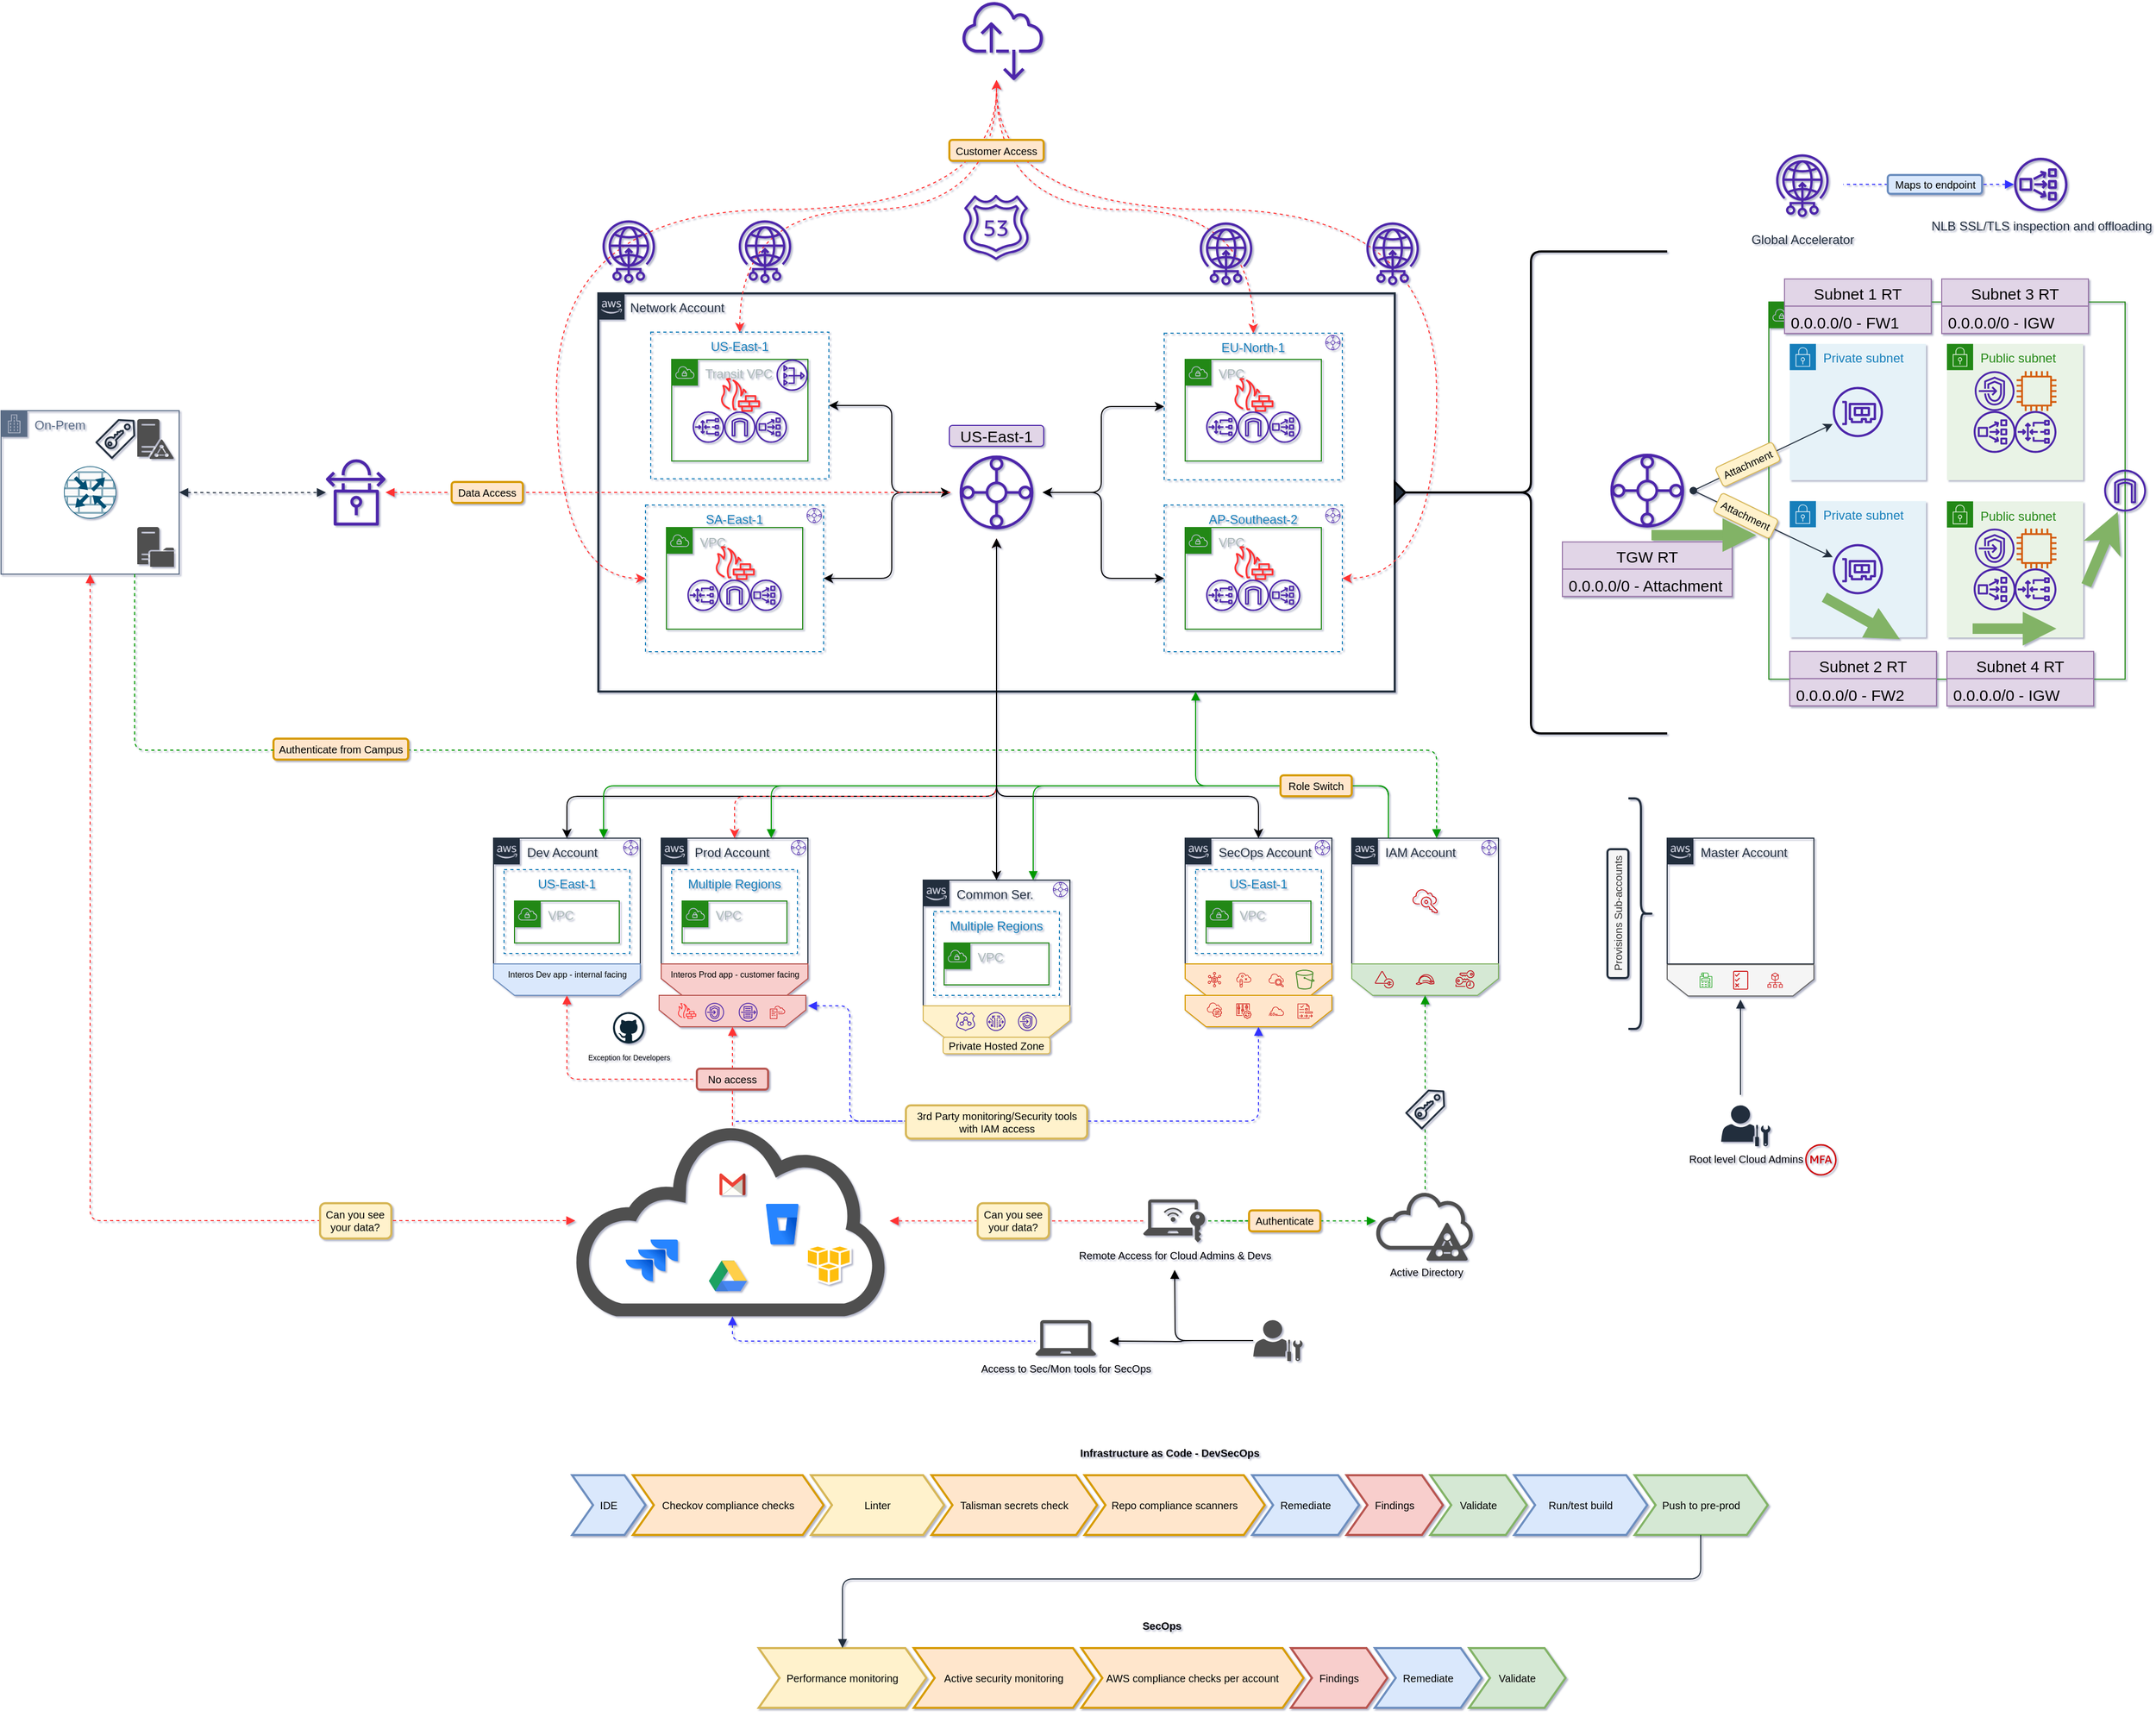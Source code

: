 <mxfile version="15.9.6" type="github">
  <diagram id="KCqNe5kbPb-Tkl5RHsjK" name="Page-1">
    <mxGraphModel dx="3177" dy="1678" grid="0" gridSize="10" guides="1" tooltips="1" connect="1" arrows="1" fold="1" page="0" pageScale="1" pageWidth="850" pageHeight="1100" math="0" shadow="1">
      <root>
        <mxCell id="0" />
        <mxCell id="1" parent="0" />
        <mxCell id="RZ0_6Ih5bEzpeEGCjAap-296" style="edgeStyle=orthogonalEdgeStyle;comic=0;orthogonalLoop=1;jettySize=auto;html=1;entryX=0.5;entryY=0;entryDx=0;entryDy=0;shadow=0;fontSize=10;fontColor=none;startArrow=none;startFill=0;endArrow=block;endFill=1;endSize=6;targetPerimeterSpacing=0;strokeColor=#FF3333;strokeWidth=1;elbow=vertical;dashed=1;" parent="1" source="RZ0_6Ih5bEzpeEGCjAap-245" target="RZ0_6Ih5bEzpeEGCjAap-70" edge="1">
          <mxGeometry relative="1" as="geometry">
            <mxPoint x="130" y="821.18" as="targetPoint" />
            <Array as="points">
              <mxPoint x="288" y="870" />
              <mxPoint x="130" y="870" />
            </Array>
          </mxGeometry>
        </mxCell>
        <mxCell id="RZ0_6Ih5bEzpeEGCjAap-298" style="edgeStyle=orthogonalEdgeStyle;comic=0;orthogonalLoop=1;jettySize=auto;html=1;entryX=0.5;entryY=0;entryDx=0;entryDy=0;shadow=0;dashed=1;fontSize=10;fontColor=none;startArrow=none;startFill=0;endArrow=block;endFill=1;endSize=6;targetPerimeterSpacing=0;strokeColor=#3333FF;strokeWidth=1;elbow=vertical;" parent="1" source="RZ0_6Ih5bEzpeEGCjAap-245" target="RZ0_6Ih5bEzpeEGCjAap-290" edge="1">
          <mxGeometry relative="1" as="geometry">
            <mxPoint x="790" y="851.18" as="targetPoint" />
            <Array as="points">
              <mxPoint x="288" y="910" />
              <mxPoint x="790" y="910" />
            </Array>
          </mxGeometry>
        </mxCell>
        <mxCell id="RZ0_6Ih5bEzpeEGCjAap-304" style="edgeStyle=orthogonalEdgeStyle;comic=0;orthogonalLoop=1;jettySize=auto;html=1;shadow=0;dashed=1;fontSize=10;fontColor=none;startArrow=block;startFill=1;endArrow=none;endFill=0;endSize=6;targetPerimeterSpacing=0;strokeColor=#3333FF;strokeWidth=1;elbow=vertical;" parent="1" source="RZ0_6Ih5bEzpeEGCjAap-245" target="RZ0_6Ih5bEzpeEGCjAap-301" edge="1">
          <mxGeometry relative="1" as="geometry">
            <Array as="points">
              <mxPoint x="288" y="1120" />
            </Array>
          </mxGeometry>
        </mxCell>
        <mxCell id="RZ0_6Ih5bEzpeEGCjAap-245" value="" style="sketch=0;pointerEvents=1;shadow=0;dashed=0;strokeColor=none;fillColor=#505050;labelPosition=center;verticalLabelPosition=bottom;outlineConnect=0;verticalAlign=top;align=center;shape=mxgraph.office.clouds.cloud;rounded=0;labelBackgroundColor=none;comic=0;fontSize=10;fontColor=none;strokeWidth=1;perimeterSpacing=0;noLabel=0;html=1;" parent="1" vertex="1">
          <mxGeometry x="138" y="914.25" width="300" height="182" as="geometry" />
        </mxCell>
        <mxCell id="RZ0_6Ih5bEzpeEGCjAap-5" value="&amp;nbsp;&amp;nbsp;&amp;nbsp;&amp;nbsp;&amp;nbsp;&amp;nbsp; Network Account" style="points=[[0,0],[0.25,0],[0.5,0],[0.75,0],[1,0],[1,0.25],[1,0.5],[1,0.75],[1,1],[0.75,1],[0.5,1],[0.25,1],[0,1],[0,0.75],[0,0.5],[0,0.25]];outlineConnect=0;gradientColor=none;html=1;whiteSpace=wrap;fontSize=12;fontStyle=0;container=1;pointerEvents=0;collapsible=0;recursiveResize=0;shape=mxgraph.aws4.group;grIcon=mxgraph.aws4.group_aws_cloud_alt;strokeColor=#232F3E;fillColor=none;verticalAlign=top;align=left;spacingLeft=5;fontColor=#232F3E;dashed=0;strokeWidth=2;comic=0;" parent="1" vertex="1">
          <mxGeometry x="160" y="120" width="760" height="380" as="geometry" />
        </mxCell>
        <mxCell id="RZ0_6Ih5bEzpeEGCjAap-2" value="US-East-1" style="fillColor=none;strokeColor=#147EBA;dashed=1;verticalAlign=top;fontStyle=0;fontColor=#147EBA;comic=0;" parent="RZ0_6Ih5bEzpeEGCjAap-5" vertex="1">
          <mxGeometry x="50" y="37" width="170" height="140" as="geometry" />
        </mxCell>
        <mxCell id="RZ0_6Ih5bEzpeEGCjAap-49" style="edgeStyle=orthogonalEdgeStyle;rounded=1;orthogonalLoop=1;jettySize=auto;html=1;entryX=1;entryY=0.5;entryDx=0;entryDy=0;startArrow=classic;startFill=1;comic=0;" parent="RZ0_6Ih5bEzpeEGCjAap-5" source="RZ0_6Ih5bEzpeEGCjAap-4" target="RZ0_6Ih5bEzpeEGCjAap-2" edge="1">
          <mxGeometry relative="1" as="geometry">
            <Array as="points">
              <mxPoint x="280" y="190" />
              <mxPoint x="280" y="107" />
            </Array>
          </mxGeometry>
        </mxCell>
        <mxCell id="RZ0_6Ih5bEzpeEGCjAap-50" style="edgeStyle=orthogonalEdgeStyle;rounded=1;orthogonalLoop=1;jettySize=auto;html=1;entryX=1;entryY=0.5;entryDx=0;entryDy=0;startArrow=classic;startFill=1;comic=0;" parent="RZ0_6Ih5bEzpeEGCjAap-5" source="RZ0_6Ih5bEzpeEGCjAap-4" target="RZ0_6Ih5bEzpeEGCjAap-43" edge="1">
          <mxGeometry relative="1" as="geometry">
            <Array as="points">
              <mxPoint x="280" y="190" />
              <mxPoint x="280" y="272" />
            </Array>
          </mxGeometry>
        </mxCell>
        <mxCell id="RZ0_6Ih5bEzpeEGCjAap-51" style="edgeStyle=orthogonalEdgeStyle;rounded=1;orthogonalLoop=1;jettySize=auto;html=1;startArrow=classic;startFill=1;comic=0;" parent="RZ0_6Ih5bEzpeEGCjAap-5" source="RZ0_6Ih5bEzpeEGCjAap-4" target="RZ0_6Ih5bEzpeEGCjAap-29" edge="1">
          <mxGeometry relative="1" as="geometry">
            <Array as="points">
              <mxPoint x="480" y="190" />
              <mxPoint x="480" y="108" />
            </Array>
          </mxGeometry>
        </mxCell>
        <mxCell id="RZ0_6Ih5bEzpeEGCjAap-52" style="edgeStyle=orthogonalEdgeStyle;rounded=1;orthogonalLoop=1;jettySize=auto;html=1;entryX=0;entryY=0.5;entryDx=0;entryDy=0;startArrow=classic;startFill=1;comic=0;" parent="RZ0_6Ih5bEzpeEGCjAap-5" source="RZ0_6Ih5bEzpeEGCjAap-4" target="RZ0_6Ih5bEzpeEGCjAap-38" edge="1">
          <mxGeometry relative="1" as="geometry">
            <Array as="points">
              <mxPoint x="480" y="190" />
              <mxPoint x="480" y="272" />
            </Array>
          </mxGeometry>
        </mxCell>
        <mxCell id="RZ0_6Ih5bEzpeEGCjAap-4" value="" style="sketch=0;points=[[0,0,0],[0.25,0,0],[0.5,0,0],[0.75,0,0],[1,0,0],[0,1,0],[0.25,1,0],[0.5,1,0],[0.75,1,0],[1,1,0],[0,0.25,0],[0,0.5,0],[0,0.75,0],[1,0.25,0],[1,0.5,0],[1,0.75,0]];outlineConnect=0;fontColor=#232F3E;strokeColor=#4D27AA;dashed=0;verticalLabelPosition=bottom;verticalAlign=top;align=center;html=1;fontSize=12;fontStyle=0;aspect=fixed;shape=mxgraph.aws4.resourceIcon;resIcon=mxgraph.aws4.transit_gateway;fillColor=none;comic=0;" parent="RZ0_6Ih5bEzpeEGCjAap-5" vertex="1">
          <mxGeometry x="336" y="146" width="88" height="88" as="geometry" />
        </mxCell>
        <mxCell id="RZ0_6Ih5bEzpeEGCjAap-43" value="SA-East-1" style="fillColor=none;strokeColor=#147EBA;dashed=1;verticalAlign=top;fontStyle=0;fontColor=#147EBA;comic=0;" parent="RZ0_6Ih5bEzpeEGCjAap-5" vertex="1">
          <mxGeometry x="45" y="202" width="170" height="140" as="geometry" />
        </mxCell>
        <mxCell id="RZ0_6Ih5bEzpeEGCjAap-29" value="EU-North-1" style="fillColor=none;strokeColor=#147EBA;dashed=1;verticalAlign=top;fontStyle=0;fontColor=#147EBA;comic=0;" parent="RZ0_6Ih5bEzpeEGCjAap-5" vertex="1">
          <mxGeometry x="540" y="38" width="170" height="140" as="geometry" />
        </mxCell>
        <mxCell id="RZ0_6Ih5bEzpeEGCjAap-38" value="AP-Southeast-2" style="fillColor=none;strokeColor=#147EBA;dashed=1;verticalAlign=top;fontStyle=0;fontColor=#147EBA;comic=0;" parent="RZ0_6Ih5bEzpeEGCjAap-5" vertex="1">
          <mxGeometry x="540" y="202" width="170" height="140" as="geometry" />
        </mxCell>
        <mxCell id="RZ0_6Ih5bEzpeEGCjAap-76" value="" style="sketch=0;points=[[0,0,0],[0.25,0,0],[0.5,0,0],[0.75,0,0],[1,0,0],[0,1,0],[0.25,1,0],[0.5,1,0],[0.75,1,0],[1,1,0],[0,0.25,0],[0,0.5,0],[0,0.75,0],[1,0.25,0],[1,0.5,0],[1,0.75,0]];outlineConnect=0;fontColor=#232F3E;strokeColor=#4D27AA;dashed=0;verticalLabelPosition=bottom;verticalAlign=top;align=center;html=1;fontSize=12;fontStyle=0;aspect=fixed;shape=mxgraph.aws4.resourceIcon;resIcon=mxgraph.aws4.transit_gateway;fillColor=none;comic=0;" parent="RZ0_6Ih5bEzpeEGCjAap-5" vertex="1">
          <mxGeometry x="197" y="203" width="18" height="18" as="geometry" />
        </mxCell>
        <mxCell id="RZ0_6Ih5bEzpeEGCjAap-75" value="" style="sketch=0;points=[[0,0,0],[0.25,0,0],[0.5,0,0],[0.75,0,0],[1,0,0],[0,1,0],[0.25,1,0],[0.5,1,0],[0.75,1,0],[1,1,0],[0,0.25,0],[0,0.5,0],[0,0.75,0],[1,0.25,0],[1,0.5,0],[1,0.75,0]];outlineConnect=0;fontColor=#232F3E;strokeColor=#4D27AA;dashed=0;verticalLabelPosition=bottom;verticalAlign=top;align=center;html=1;fontSize=12;fontStyle=0;aspect=fixed;shape=mxgraph.aws4.resourceIcon;resIcon=mxgraph.aws4.transit_gateway;fillColor=none;comic=0;" parent="RZ0_6Ih5bEzpeEGCjAap-5" vertex="1">
          <mxGeometry x="692" y="203" width="18" height="18" as="geometry" />
        </mxCell>
        <mxCell id="RZ0_6Ih5bEzpeEGCjAap-74" value="" style="sketch=0;points=[[0,0,0],[0.25,0,0],[0.5,0,0],[0.75,0,0],[1,0,0],[0,1,0],[0.25,1,0],[0.5,1,0],[0.75,1,0],[1,1,0],[0,0.25,0],[0,0.5,0],[0,0.75,0],[1,0.25,0],[1,0.5,0],[1,0.75,0]];outlineConnect=0;fontColor=#232F3E;strokeColor=#4D27AA;dashed=0;verticalLabelPosition=bottom;verticalAlign=top;align=center;html=1;fontSize=12;fontStyle=0;aspect=fixed;shape=mxgraph.aws4.resourceIcon;resIcon=mxgraph.aws4.transit_gateway;fillColor=none;comic=0;" parent="RZ0_6Ih5bEzpeEGCjAap-5" vertex="1">
          <mxGeometry x="692" y="38" width="18" height="18" as="geometry" />
        </mxCell>
        <mxCell id="RZ0_6Ih5bEzpeEGCjAap-19" value="Transit VPC" style="points=[[0,0],[0.25,0],[0.5,0],[0.75,0],[1,0],[1,0.25],[1,0.5],[1,0.75],[1,1],[0.75,1],[0.5,1],[0.25,1],[0,1],[0,0.75],[0,0.5],[0,0.25]];outlineConnect=0;gradientColor=none;html=1;whiteSpace=wrap;fontSize=12;fontStyle=0;container=1;pointerEvents=0;collapsible=0;recursiveResize=0;shape=mxgraph.aws4.group;grIcon=mxgraph.aws4.group_vpc;strokeColor=#248814;fillColor=none;verticalAlign=top;align=left;spacingLeft=30;fontColor=#AAB7B8;dashed=0;comic=0;" parent="RZ0_6Ih5bEzpeEGCjAap-5" vertex="1">
          <mxGeometry x="70" y="63" width="130" height="97" as="geometry" />
        </mxCell>
        <mxCell id="RZ0_6Ih5bEzpeEGCjAap-84" value="" style="sketch=0;outlineConnect=0;fontColor=#232F3E;gradientColor=none;fillColor=#4D27AA;strokeColor=none;dashed=0;verticalLabelPosition=bottom;verticalAlign=top;align=center;html=1;fontSize=12;fontStyle=0;aspect=fixed;pointerEvents=1;shape=mxgraph.aws4.network_load_balancer;rounded=0;comic=0;" parent="RZ0_6Ih5bEzpeEGCjAap-19" vertex="1">
          <mxGeometry x="80" y="49.58" width="30" height="30" as="geometry" />
        </mxCell>
        <mxCell id="RZ0_6Ih5bEzpeEGCjAap-85" value="" style="sketch=0;outlineConnect=0;fontColor=#232F3E;gradientColor=none;fillColor=#4D27AA;strokeColor=none;dashed=0;verticalLabelPosition=bottom;verticalAlign=top;align=center;html=1;fontSize=12;fontStyle=0;aspect=fixed;pointerEvents=1;shape=mxgraph.aws4.gateway_load_balancer;rounded=0;comic=0;" parent="RZ0_6Ih5bEzpeEGCjAap-19" vertex="1">
          <mxGeometry x="20" y="49.58" width="30" height="30" as="geometry" />
        </mxCell>
        <mxCell id="RZ0_6Ih5bEzpeEGCjAap-86" value="" style="sketch=0;outlineConnect=0;fontColor=#232F3E;gradientColor=none;fillColor=#4D27AA;strokeColor=none;dashed=0;verticalLabelPosition=bottom;verticalAlign=top;align=center;html=1;fontSize=12;fontStyle=0;aspect=fixed;pointerEvents=1;shape=mxgraph.aws4.internet_gateway;rounded=0;comic=0;" parent="RZ0_6Ih5bEzpeEGCjAap-19" vertex="1">
          <mxGeometry x="50" y="49.58" width="30" height="30" as="geometry" />
        </mxCell>
        <mxCell id="RZ0_6Ih5bEzpeEGCjAap-87" value="" style="sketch=0;outlineConnect=0;fontColor=#232F3E;gradientColor=none;fillColor=#FF3333;strokeColor=none;dashed=0;verticalLabelPosition=bottom;verticalAlign=top;align=center;html=1;fontSize=12;fontStyle=0;aspect=fixed;pointerEvents=1;shape=mxgraph.aws4.generic_firewall;rounded=0;comic=0;" parent="RZ0_6Ih5bEzpeEGCjAap-19" vertex="1">
          <mxGeometry x="46" y="17.43" width="38.5" height="32.57" as="geometry" />
        </mxCell>
        <mxCell id="RZ0_6Ih5bEzpeEGCjAap-280" value="" style="sketch=0;outlineConnect=0;fontColor=#232F3E;gradientColor=none;fillColor=#4D27AA;strokeColor=none;dashed=0;verticalLabelPosition=bottom;verticalAlign=top;align=center;html=1;fontSize=12;fontStyle=0;aspect=fixed;pointerEvents=1;shape=mxgraph.aws4.nat_gateway;rounded=0;shadow=0;labelBackgroundColor=none;comic=0;" parent="RZ0_6Ih5bEzpeEGCjAap-19" vertex="1">
          <mxGeometry x="100" width="30" height="30" as="geometry" />
        </mxCell>
        <mxCell id="RZ0_6Ih5bEzpeEGCjAap-93" value="VPC" style="points=[[0,0],[0.25,0],[0.5,0],[0.75,0],[1,0],[1,0.25],[1,0.5],[1,0.75],[1,1],[0.75,1],[0.5,1],[0.25,1],[0,1],[0,0.75],[0,0.5],[0,0.25]];outlineConnect=0;gradientColor=none;html=1;whiteSpace=wrap;fontSize=12;fontStyle=0;container=1;pointerEvents=0;collapsible=0;recursiveResize=0;shape=mxgraph.aws4.group;grIcon=mxgraph.aws4.group_vpc;strokeColor=#248814;fillColor=none;verticalAlign=top;align=left;spacingLeft=30;fontColor=#AAB7B8;dashed=0;comic=0;" parent="RZ0_6Ih5bEzpeEGCjAap-5" vertex="1">
          <mxGeometry x="65" y="223.5" width="130" height="97" as="geometry" />
        </mxCell>
        <mxCell id="RZ0_6Ih5bEzpeEGCjAap-94" value="" style="sketch=0;outlineConnect=0;fontColor=#232F3E;gradientColor=none;fillColor=#4D27AA;strokeColor=none;dashed=0;verticalLabelPosition=bottom;verticalAlign=top;align=center;html=1;fontSize=12;fontStyle=0;aspect=fixed;pointerEvents=1;shape=mxgraph.aws4.network_load_balancer;rounded=0;comic=0;" parent="RZ0_6Ih5bEzpeEGCjAap-93" vertex="1">
          <mxGeometry x="80" y="49.58" width="30" height="30" as="geometry" />
        </mxCell>
        <mxCell id="RZ0_6Ih5bEzpeEGCjAap-95" value="" style="sketch=0;outlineConnect=0;fontColor=#232F3E;gradientColor=none;fillColor=#4D27AA;strokeColor=none;dashed=0;verticalLabelPosition=bottom;verticalAlign=top;align=center;html=1;fontSize=12;fontStyle=0;aspect=fixed;pointerEvents=1;shape=mxgraph.aws4.gateway_load_balancer;rounded=0;comic=0;" parent="RZ0_6Ih5bEzpeEGCjAap-93" vertex="1">
          <mxGeometry x="20" y="49.58" width="30" height="30" as="geometry" />
        </mxCell>
        <mxCell id="RZ0_6Ih5bEzpeEGCjAap-96" value="" style="sketch=0;outlineConnect=0;fontColor=#232F3E;gradientColor=none;fillColor=#4D27AA;strokeColor=none;dashed=0;verticalLabelPosition=bottom;verticalAlign=top;align=center;html=1;fontSize=12;fontStyle=0;aspect=fixed;pointerEvents=1;shape=mxgraph.aws4.internet_gateway;rounded=0;comic=0;" parent="RZ0_6Ih5bEzpeEGCjAap-93" vertex="1">
          <mxGeometry x="50" y="49.58" width="30" height="30" as="geometry" />
        </mxCell>
        <mxCell id="RZ0_6Ih5bEzpeEGCjAap-97" value="" style="sketch=0;outlineConnect=0;fontColor=#232F3E;gradientColor=none;fillColor=#FF3333;strokeColor=none;dashed=0;verticalLabelPosition=bottom;verticalAlign=top;align=center;html=1;fontSize=12;fontStyle=0;aspect=fixed;pointerEvents=1;shape=mxgraph.aws4.generic_firewall;rounded=0;comic=0;" parent="RZ0_6Ih5bEzpeEGCjAap-93" vertex="1">
          <mxGeometry x="46" y="17.43" width="38.5" height="32.57" as="geometry" />
        </mxCell>
        <mxCell id="RZ0_6Ih5bEzpeEGCjAap-98" value="VPC" style="points=[[0,0],[0.25,0],[0.5,0],[0.75,0],[1,0],[1,0.25],[1,0.5],[1,0.75],[1,1],[0.75,1],[0.5,1],[0.25,1],[0,1],[0,0.75],[0,0.5],[0,0.25]];outlineConnect=0;gradientColor=none;html=1;whiteSpace=wrap;fontSize=12;fontStyle=0;container=1;pointerEvents=0;collapsible=0;recursiveResize=0;shape=mxgraph.aws4.group;grIcon=mxgraph.aws4.group_vpc;strokeColor=#248814;fillColor=none;verticalAlign=top;align=left;spacingLeft=30;fontColor=#AAB7B8;dashed=0;comic=0;" parent="RZ0_6Ih5bEzpeEGCjAap-5" vertex="1">
          <mxGeometry x="560" y="223.5" width="130" height="97" as="geometry" />
        </mxCell>
        <mxCell id="RZ0_6Ih5bEzpeEGCjAap-99" value="" style="sketch=0;outlineConnect=0;fontColor=#232F3E;gradientColor=none;fillColor=#4D27AA;strokeColor=none;dashed=0;verticalLabelPosition=bottom;verticalAlign=top;align=center;html=1;fontSize=12;fontStyle=0;aspect=fixed;pointerEvents=1;shape=mxgraph.aws4.network_load_balancer;rounded=0;comic=0;" parent="RZ0_6Ih5bEzpeEGCjAap-98" vertex="1">
          <mxGeometry x="80" y="49.58" width="30" height="30" as="geometry" />
        </mxCell>
        <mxCell id="RZ0_6Ih5bEzpeEGCjAap-100" value="" style="sketch=0;outlineConnect=0;fontColor=#232F3E;gradientColor=none;fillColor=#4D27AA;strokeColor=none;dashed=0;verticalLabelPosition=bottom;verticalAlign=top;align=center;html=1;fontSize=12;fontStyle=0;aspect=fixed;pointerEvents=1;shape=mxgraph.aws4.gateway_load_balancer;rounded=0;comic=0;" parent="RZ0_6Ih5bEzpeEGCjAap-98" vertex="1">
          <mxGeometry x="20" y="49.58" width="30" height="30" as="geometry" />
        </mxCell>
        <mxCell id="RZ0_6Ih5bEzpeEGCjAap-101" value="" style="sketch=0;outlineConnect=0;fontColor=#232F3E;gradientColor=none;fillColor=#4D27AA;strokeColor=none;dashed=0;verticalLabelPosition=bottom;verticalAlign=top;align=center;html=1;fontSize=12;fontStyle=0;aspect=fixed;pointerEvents=1;shape=mxgraph.aws4.internet_gateway;rounded=0;comic=0;" parent="RZ0_6Ih5bEzpeEGCjAap-98" vertex="1">
          <mxGeometry x="50" y="49.58" width="30" height="30" as="geometry" />
        </mxCell>
        <mxCell id="RZ0_6Ih5bEzpeEGCjAap-102" value="" style="sketch=0;outlineConnect=0;fontColor=#232F3E;gradientColor=none;fillColor=#FF3333;strokeColor=none;dashed=0;verticalLabelPosition=bottom;verticalAlign=top;align=center;html=1;fontSize=12;fontStyle=0;aspect=fixed;pointerEvents=1;shape=mxgraph.aws4.generic_firewall;rounded=0;comic=0;" parent="RZ0_6Ih5bEzpeEGCjAap-98" vertex="1">
          <mxGeometry x="46" y="17.43" width="38.5" height="32.57" as="geometry" />
        </mxCell>
        <mxCell id="RZ0_6Ih5bEzpeEGCjAap-103" value="VPC" style="points=[[0,0],[0.25,0],[0.5,0],[0.75,0],[1,0],[1,0.25],[1,0.5],[1,0.75],[1,1],[0.75,1],[0.5,1],[0.25,1],[0,1],[0,0.75],[0,0.5],[0,0.25]];outlineConnect=0;gradientColor=none;html=1;whiteSpace=wrap;fontSize=12;fontStyle=0;container=1;pointerEvents=0;collapsible=0;recursiveResize=0;shape=mxgraph.aws4.group;grIcon=mxgraph.aws4.group_vpc;strokeColor=#248814;fillColor=none;verticalAlign=top;align=left;spacingLeft=30;fontColor=#AAB7B8;dashed=0;comic=0;" parent="RZ0_6Ih5bEzpeEGCjAap-5" vertex="1">
          <mxGeometry x="560" y="63" width="130" height="97" as="geometry" />
        </mxCell>
        <mxCell id="RZ0_6Ih5bEzpeEGCjAap-104" value="" style="sketch=0;outlineConnect=0;fontColor=#232F3E;gradientColor=none;fillColor=#4D27AA;strokeColor=none;dashed=0;verticalLabelPosition=bottom;verticalAlign=top;align=center;html=1;fontSize=12;fontStyle=0;aspect=fixed;pointerEvents=1;shape=mxgraph.aws4.network_load_balancer;rounded=0;comic=0;" parent="RZ0_6Ih5bEzpeEGCjAap-103" vertex="1">
          <mxGeometry x="80" y="49.58" width="30" height="30" as="geometry" />
        </mxCell>
        <mxCell id="RZ0_6Ih5bEzpeEGCjAap-105" value="" style="sketch=0;outlineConnect=0;fontColor=#232F3E;gradientColor=none;fillColor=#4D27AA;strokeColor=none;dashed=0;verticalLabelPosition=bottom;verticalAlign=top;align=center;html=1;fontSize=12;fontStyle=0;aspect=fixed;pointerEvents=1;shape=mxgraph.aws4.gateway_load_balancer;rounded=0;comic=0;" parent="RZ0_6Ih5bEzpeEGCjAap-103" vertex="1">
          <mxGeometry x="20" y="49.58" width="30" height="30" as="geometry" />
        </mxCell>
        <mxCell id="RZ0_6Ih5bEzpeEGCjAap-106" value="" style="sketch=0;outlineConnect=0;fontColor=#232F3E;gradientColor=none;fillColor=#4D27AA;strokeColor=none;dashed=0;verticalLabelPosition=bottom;verticalAlign=top;align=center;html=1;fontSize=12;fontStyle=0;aspect=fixed;pointerEvents=1;shape=mxgraph.aws4.internet_gateway;rounded=0;comic=0;" parent="RZ0_6Ih5bEzpeEGCjAap-103" vertex="1">
          <mxGeometry x="50" y="49.58" width="30" height="30" as="geometry" />
        </mxCell>
        <mxCell id="RZ0_6Ih5bEzpeEGCjAap-107" value="" style="sketch=0;outlineConnect=0;fontColor=#232F3E;gradientColor=none;fillColor=#FF3333;strokeColor=none;dashed=0;verticalLabelPosition=bottom;verticalAlign=top;align=center;html=1;fontSize=12;fontStyle=0;aspect=fixed;pointerEvents=1;shape=mxgraph.aws4.generic_firewall;rounded=0;comic=0;" parent="RZ0_6Ih5bEzpeEGCjAap-103" vertex="1">
          <mxGeometry x="46" y="17.43" width="38.5" height="32.57" as="geometry" />
        </mxCell>
        <mxCell id="RZ0_6Ih5bEzpeEGCjAap-123" value="&lt;font style=&quot;font-size: 15px&quot;&gt;&lt;span style=&quot;&quot;&gt;US-East-1&lt;/span&gt;&lt;/font&gt;" style="rounded=1;whiteSpace=wrap;html=1;labelBackgroundColor=none;fontSize=8;strokeColor=#4D27AA;fillColor=#e1d5e7;comic=0;" parent="RZ0_6Ih5bEzpeEGCjAap-5" vertex="1">
          <mxGeometry x="335" y="126" width="90" height="20" as="geometry" />
        </mxCell>
        <mxCell id="RZ0_6Ih5bEzpeEGCjAap-7" value="Prod Account" style="points=[[0,0],[0.25,0],[0.5,0],[0.75,0],[1,0],[1,0.25],[1,0.5],[1,0.75],[1,1],[0.75,1],[0.5,1],[0.25,1],[0,1],[0,0.75],[0,0.5],[0,0.25]];outlineConnect=0;gradientColor=none;html=1;whiteSpace=wrap;fontSize=12;fontStyle=0;container=1;pointerEvents=0;collapsible=0;recursiveResize=0;shape=mxgraph.aws4.group;grIcon=mxgraph.aws4.group_aws_cloud_alt;strokeColor=#232F3E;fillColor=none;verticalAlign=top;align=left;spacingLeft=30;fontColor=#232F3E;dashed=0;comic=0;" parent="1" vertex="1">
          <mxGeometry x="220" y="640" width="140" height="120" as="geometry" />
        </mxCell>
        <mxCell id="RZ0_6Ih5bEzpeEGCjAap-26" value="Multiple Regions" style="fillColor=none;strokeColor=#147EBA;dashed=1;verticalAlign=top;fontStyle=0;fontColor=#147EBA;comic=0;" parent="RZ0_6Ih5bEzpeEGCjAap-7" vertex="1">
          <mxGeometry x="10" y="30" width="120" height="80" as="geometry" />
        </mxCell>
        <mxCell id="RZ0_6Ih5bEzpeEGCjAap-10" value="VPC" style="points=[[0,0],[0.25,0],[0.5,0],[0.75,0],[1,0],[1,0.25],[1,0.5],[1,0.75],[1,1],[0.75,1],[0.5,1],[0.25,1],[0,1],[0,0.75],[0,0.5],[0,0.25]];outlineConnect=0;gradientColor=none;html=1;whiteSpace=wrap;fontSize=12;fontStyle=0;container=1;pointerEvents=0;collapsible=0;recursiveResize=0;shape=mxgraph.aws4.group;grIcon=mxgraph.aws4.group_vpc;strokeColor=#248814;fillColor=none;verticalAlign=top;align=left;spacingLeft=30;fontColor=#AAB7B8;dashed=0;comic=0;" parent="RZ0_6Ih5bEzpeEGCjAap-7" vertex="1">
          <mxGeometry x="20" y="60" width="100" height="40" as="geometry" />
        </mxCell>
        <mxCell id="RZ0_6Ih5bEzpeEGCjAap-78" value="" style="sketch=0;points=[[0,0,0],[0.25,0,0],[0.5,0,0],[0.75,0,0],[1,0,0],[0,1,0],[0.25,1,0],[0.5,1,0],[0.75,1,0],[1,1,0],[0,0.25,0],[0,0.5,0],[0,0.75,0],[1,0.25,0],[1,0.5,0],[1,0.75,0]];outlineConnect=0;fontColor=#232F3E;strokeColor=#4D27AA;dashed=0;verticalLabelPosition=bottom;verticalAlign=top;align=center;html=1;fontSize=12;fontStyle=0;aspect=fixed;shape=mxgraph.aws4.resourceIcon;resIcon=mxgraph.aws4.transit_gateway;fillColor=none;comic=0;" parent="RZ0_6Ih5bEzpeEGCjAap-7" vertex="1">
          <mxGeometry x="122" width="18" height="18" as="geometry" />
        </mxCell>
        <mxCell id="RZ0_6Ih5bEzpeEGCjAap-8" value="Dev Account" style="points=[[0,0],[0.25,0],[0.5,0],[0.75,0],[1,0],[1,0.25],[1,0.5],[1,0.75],[1,1],[0.75,1],[0.5,1],[0.25,1],[0,1],[0,0.75],[0,0.5],[0,0.25]];outlineConnect=0;gradientColor=none;html=1;whiteSpace=wrap;fontSize=12;fontStyle=0;container=1;pointerEvents=0;collapsible=0;recursiveResize=0;shape=mxgraph.aws4.group;grIcon=mxgraph.aws4.group_aws_cloud_alt;strokeColor=#232F3E;fillColor=none;verticalAlign=top;align=left;spacingLeft=30;fontColor=#232F3E;dashed=0;comic=0;" parent="1" vertex="1">
          <mxGeometry x="60" y="640" width="140" height="120" as="geometry" />
        </mxCell>
        <mxCell id="RZ0_6Ih5bEzpeEGCjAap-27" value="US-East-1" style="fillColor=none;strokeColor=#147EBA;dashed=1;verticalAlign=top;fontStyle=0;fontColor=#147EBA;comic=0;" parent="RZ0_6Ih5bEzpeEGCjAap-8" vertex="1">
          <mxGeometry x="10" y="30" width="120" height="80" as="geometry" />
        </mxCell>
        <mxCell id="RZ0_6Ih5bEzpeEGCjAap-9" value="VPC" style="points=[[0,0],[0.25,0],[0.5,0],[0.75,0],[1,0],[1,0.25],[1,0.5],[1,0.75],[1,1],[0.75,1],[0.5,1],[0.25,1],[0,1],[0,0.75],[0,0.5],[0,0.25]];outlineConnect=0;gradientColor=none;html=1;whiteSpace=wrap;fontSize=12;fontStyle=0;container=1;pointerEvents=0;collapsible=0;recursiveResize=0;shape=mxgraph.aws4.group;grIcon=mxgraph.aws4.group_vpc;strokeColor=#248814;fillColor=none;verticalAlign=top;align=left;spacingLeft=30;fontColor=#AAB7B8;dashed=0;comic=0;" parent="RZ0_6Ih5bEzpeEGCjAap-8" vertex="1">
          <mxGeometry x="20" y="60" width="100" height="40" as="geometry" />
        </mxCell>
        <mxCell id="RZ0_6Ih5bEzpeEGCjAap-77" value="" style="sketch=0;points=[[0,0,0],[0.25,0,0],[0.5,0,0],[0.75,0,0],[1,0,0],[0,1,0],[0.25,1,0],[0.5,1,0],[0.75,1,0],[1,1,0],[0,0.25,0],[0,0.5,0],[0,0.75,0],[1,0.25,0],[1,0.5,0],[1,0.75,0]];outlineConnect=0;fontColor=#232F3E;strokeColor=#4D27AA;dashed=0;verticalLabelPosition=bottom;verticalAlign=top;align=center;html=1;fontSize=12;fontStyle=0;aspect=fixed;shape=mxgraph.aws4.resourceIcon;resIcon=mxgraph.aws4.transit_gateway;fillColor=none;comic=0;" parent="RZ0_6Ih5bEzpeEGCjAap-8" vertex="1">
          <mxGeometry x="122" width="18" height="18" as="geometry" />
        </mxCell>
        <mxCell id="RZ0_6Ih5bEzpeEGCjAap-11" style="edgeStyle=orthogonalEdgeStyle;rounded=1;orthogonalLoop=1;jettySize=auto;html=1;startArrow=classic;startFill=1;entryX=0.5;entryY=0;entryDx=0;entryDy=0;exitX=0.5;exitY=1;exitDx=0;exitDy=0;exitPerimeter=0;comic=0;" parent="1" source="RZ0_6Ih5bEzpeEGCjAap-4" target="RZ0_6Ih5bEzpeEGCjAap-8" edge="1">
          <mxGeometry relative="1" as="geometry">
            <mxPoint x="540" y="360" as="sourcePoint" />
            <Array as="points">
              <mxPoint x="540" y="600" />
              <mxPoint x="130" y="600" />
            </Array>
          </mxGeometry>
        </mxCell>
        <mxCell id="RZ0_6Ih5bEzpeEGCjAap-12" style="edgeStyle=orthogonalEdgeStyle;rounded=1;orthogonalLoop=1;jettySize=auto;html=1;startArrow=classic;startFill=1;entryX=0.5;entryY=0;entryDx=0;entryDy=0;exitX=0.5;exitY=1;exitDx=0;exitDy=0;exitPerimeter=0;strokeColor=#FF3333;dashed=1;comic=0;" parent="1" source="RZ0_6Ih5bEzpeEGCjAap-4" target="RZ0_6Ih5bEzpeEGCjAap-7" edge="1">
          <mxGeometry relative="1" as="geometry">
            <Array as="points">
              <mxPoint x="540" y="600" />
              <mxPoint x="290" y="600" />
            </Array>
          </mxGeometry>
        </mxCell>
        <mxCell id="RZ0_6Ih5bEzpeEGCjAap-108" style="edgeStyle=orthogonalEdgeStyle;orthogonalLoop=1;jettySize=auto;html=1;fontSize=8;startArrow=classic;startFill=1;curved=1;strokeColor=#FF3333;dashed=1;comic=0;" parent="1" source="RZ0_6Ih5bEzpeEGCjAap-13" target="RZ0_6Ih5bEzpeEGCjAap-29" edge="1">
          <mxGeometry relative="1" as="geometry">
            <Array as="points">
              <mxPoint x="540" y="40" />
              <mxPoint x="785" y="40" />
            </Array>
          </mxGeometry>
        </mxCell>
        <mxCell id="RZ0_6Ih5bEzpeEGCjAap-109" style="edgeStyle=orthogonalEdgeStyle;orthogonalLoop=1;jettySize=auto;html=1;entryX=1;entryY=0.5;entryDx=0;entryDy=0;fontSize=8;startArrow=classic;startFill=1;curved=1;strokeColor=#FF3333;dashed=1;comic=0;" parent="1" source="RZ0_6Ih5bEzpeEGCjAap-13" target="RZ0_6Ih5bEzpeEGCjAap-38" edge="1">
          <mxGeometry relative="1" as="geometry">
            <Array as="points">
              <mxPoint x="540" y="40" />
              <mxPoint x="960" y="40" />
              <mxPoint x="960" y="392" />
            </Array>
          </mxGeometry>
        </mxCell>
        <mxCell id="RZ0_6Ih5bEzpeEGCjAap-110" style="edgeStyle=orthogonalEdgeStyle;orthogonalLoop=1;jettySize=auto;html=1;entryX=0;entryY=0.5;entryDx=0;entryDy=0;fontSize=8;startArrow=classic;startFill=1;curved=1;strokeColor=#FF3333;dashed=1;comic=0;" parent="1" source="RZ0_6Ih5bEzpeEGCjAap-13" target="RZ0_6Ih5bEzpeEGCjAap-43" edge="1">
          <mxGeometry relative="1" as="geometry">
            <Array as="points">
              <mxPoint x="540" y="40" />
              <mxPoint x="120" y="40" />
              <mxPoint x="120" y="392" />
            </Array>
          </mxGeometry>
        </mxCell>
        <mxCell id="RZ0_6Ih5bEzpeEGCjAap-13" value="" style="sketch=0;outlineConnect=0;fontColor=#232F3E;gradientColor=none;fillColor=#4D27AA;strokeColor=none;dashed=0;verticalLabelPosition=bottom;verticalAlign=top;align=center;html=1;fontSize=12;fontStyle=0;aspect=fixed;pointerEvents=1;shape=mxgraph.aws4.internet_alt2;comic=0;" parent="1" vertex="1">
          <mxGeometry x="507" y="-160" width="78" height="78" as="geometry" />
        </mxCell>
        <mxCell id="RZ0_6Ih5bEzpeEGCjAap-213" style="edgeStyle=orthogonalEdgeStyle;orthogonalLoop=1;jettySize=auto;html=1;entryX=0.75;entryY=1;entryDx=0;entryDy=0;fontSize=10;fontColor=none;startArrow=none;startFill=0;endArrow=block;endFill=1;endSize=6;targetPerimeterSpacing=0;strokeColor=#009900;strokeWidth=1;elbow=vertical;exitX=0.25;exitY=0;exitDx=0;exitDy=0;comic=0;" parent="1" source="RZ0_6Ih5bEzpeEGCjAap-54" target="RZ0_6Ih5bEzpeEGCjAap-5" edge="1">
          <mxGeometry relative="1" as="geometry">
            <Array as="points">
              <mxPoint x="914" y="590" />
              <mxPoint x="730" y="590" />
            </Array>
          </mxGeometry>
        </mxCell>
        <mxCell id="RZ0_6Ih5bEzpeEGCjAap-214" style="edgeStyle=orthogonalEdgeStyle;orthogonalLoop=1;jettySize=auto;html=1;entryX=0.75;entryY=0;entryDx=0;entryDy=0;fontSize=10;fontColor=none;startArrow=none;startFill=0;endArrow=block;endFill=1;endSize=6;targetPerimeterSpacing=0;strokeColor=#009900;strokeWidth=1;elbow=vertical;exitX=0.25;exitY=0;exitDx=0;exitDy=0;comic=0;" parent="1" source="RZ0_6Ih5bEzpeEGCjAap-54" target="RZ0_6Ih5bEzpeEGCjAap-7" edge="1">
          <mxGeometry relative="1" as="geometry">
            <Array as="points">
              <mxPoint x="914" y="590" />
              <mxPoint x="325" y="590" />
            </Array>
          </mxGeometry>
        </mxCell>
        <mxCell id="RZ0_6Ih5bEzpeEGCjAap-215" style="edgeStyle=orthogonalEdgeStyle;orthogonalLoop=1;jettySize=auto;html=1;entryX=0.75;entryY=0;entryDx=0;entryDy=0;fontSize=10;fontColor=none;startArrow=none;startFill=0;endArrow=block;endFill=1;endSize=6;targetPerimeterSpacing=0;strokeColor=#009900;strokeWidth=1;elbow=vertical;exitX=0.25;exitY=0;exitDx=0;exitDy=0;comic=0;" parent="1" source="RZ0_6Ih5bEzpeEGCjAap-54" target="RZ0_6Ih5bEzpeEGCjAap-8" edge="1">
          <mxGeometry relative="1" as="geometry">
            <Array as="points">
              <mxPoint x="914" y="590" />
              <mxPoint x="165" y="590" />
            </Array>
          </mxGeometry>
        </mxCell>
        <mxCell id="RZ0_6Ih5bEzpeEGCjAap-54" value="IAM Account" style="points=[[0,0],[0.25,0],[0.5,0],[0.75,0],[1,0],[1,0.25],[1,0.5],[1,0.75],[1,1],[0.75,1],[0.5,1],[0.25,1],[0,1],[0,0.75],[0,0.5],[0,0.25]];outlineConnect=0;gradientColor=none;html=1;whiteSpace=wrap;fontSize=12;fontStyle=0;container=1;pointerEvents=0;collapsible=0;recursiveResize=0;shape=mxgraph.aws4.group;grIcon=mxgraph.aws4.group_aws_cloud_alt;strokeColor=#232F3E;fillColor=none;verticalAlign=top;align=left;spacingLeft=30;fontColor=#232F3E;dashed=0;comic=0;" parent="1" vertex="1">
          <mxGeometry x="879" y="640" width="140" height="120" as="geometry" />
        </mxCell>
        <mxCell id="RZ0_6Ih5bEzpeEGCjAap-80" value="" style="sketch=0;points=[[0,0,0],[0.25,0,0],[0.5,0,0],[0.75,0,0],[1,0,0],[0,1,0],[0.25,1,0],[0.5,1,0],[0.75,1,0],[1,1,0],[0,0.25,0],[0,0.5,0],[0,0.75,0],[1,0.25,0],[1,0.5,0],[1,0.75,0]];outlineConnect=0;fontColor=#232F3E;strokeColor=#4D27AA;dashed=0;verticalLabelPosition=bottom;verticalAlign=top;align=center;html=1;fontSize=12;fontStyle=0;aspect=fixed;shape=mxgraph.aws4.resourceIcon;resIcon=mxgraph.aws4.transit_gateway;fillColor=none;comic=0;" parent="RZ0_6Ih5bEzpeEGCjAap-54" vertex="1">
          <mxGeometry x="122" width="18" height="18" as="geometry" />
        </mxCell>
        <mxCell id="RZ0_6Ih5bEzpeEGCjAap-310" value="" style="sketch=0;points=[[0,0,0],[0.25,0,0],[0.5,0,0],[0.75,0,0],[1,0,0],[0,1,0],[0.25,1,0],[0.5,1,0],[0.75,1,0],[1,1,0],[0,0.25,0],[0,0.5,0],[0,0.75,0],[1,0.25,0],[1,0.5,0],[1,0.75,0]];outlineConnect=0;fontColor=#232F3E;gradientColor=#F54749;gradientDirection=north;fillColor=none;strokeColor=#CC0000;dashed=0;verticalLabelPosition=bottom;verticalAlign=top;align=center;html=1;fontSize=12;fontStyle=0;aspect=fixed;shape=mxgraph.aws4.resourceIcon;resIcon=mxgraph.aws4.single_sign_on;rounded=0;shadow=0;glass=0;labelBackgroundColor=none;comic=0;" parent="RZ0_6Ih5bEzpeEGCjAap-54" vertex="1">
          <mxGeometry x="55" y="45" width="30" height="30" as="geometry" />
        </mxCell>
        <mxCell id="RZ0_6Ih5bEzpeEGCjAap-57" value="SecOps Account" style="points=[[0,0],[0.25,0],[0.5,0],[0.75,0],[1,0],[1,0.25],[1,0.5],[1,0.75],[1,1],[0.75,1],[0.5,1],[0.25,1],[0,1],[0,0.75],[0,0.5],[0,0.25]];outlineConnect=0;gradientColor=none;html=1;whiteSpace=wrap;fontSize=12;fontStyle=0;container=1;pointerEvents=0;collapsible=0;recursiveResize=0;shape=mxgraph.aws4.group;grIcon=mxgraph.aws4.group_aws_cloud_alt;strokeColor=#232F3E;fillColor=none;verticalAlign=top;align=left;spacingLeft=30;fontColor=#232F3E;dashed=0;comic=0;" parent="1" vertex="1">
          <mxGeometry x="720" y="640" width="140" height="120" as="geometry" />
        </mxCell>
        <mxCell id="RZ0_6Ih5bEzpeEGCjAap-58" value="US-East-1" style="fillColor=none;strokeColor=#147EBA;dashed=1;verticalAlign=top;fontStyle=0;fontColor=#147EBA;comic=0;" parent="RZ0_6Ih5bEzpeEGCjAap-57" vertex="1">
          <mxGeometry x="10" y="30" width="120" height="80" as="geometry" />
        </mxCell>
        <mxCell id="RZ0_6Ih5bEzpeEGCjAap-59" value="VPC" style="points=[[0,0],[0.25,0],[0.5,0],[0.75,0],[1,0],[1,0.25],[1,0.5],[1,0.75],[1,1],[0.75,1],[0.5,1],[0.25,1],[0,1],[0,0.75],[0,0.5],[0,0.25]];outlineConnect=0;gradientColor=none;html=1;whiteSpace=wrap;fontSize=12;fontStyle=0;container=1;pointerEvents=0;collapsible=0;recursiveResize=0;shape=mxgraph.aws4.group;grIcon=mxgraph.aws4.group_vpc;strokeColor=#248814;fillColor=none;verticalAlign=top;align=left;spacingLeft=30;fontColor=#AAB7B8;dashed=0;comic=0;" parent="RZ0_6Ih5bEzpeEGCjAap-57" vertex="1">
          <mxGeometry x="20" y="60" width="100" height="40" as="geometry" />
        </mxCell>
        <mxCell id="RZ0_6Ih5bEzpeEGCjAap-79" value="" style="sketch=0;points=[[0,0,0],[0.25,0,0],[0.5,0,0],[0.75,0,0],[1,0,0],[0,1,0],[0.25,1,0],[0.5,1,0],[0.75,1,0],[1,1,0],[0,0.25,0],[0,0.5,0],[0,0.75,0],[1,0.25,0],[1,0.5,0],[1,0.75,0]];outlineConnect=0;fontColor=#232F3E;strokeColor=#4D27AA;dashed=0;verticalLabelPosition=bottom;verticalAlign=top;align=center;html=1;fontSize=12;fontStyle=0;aspect=fixed;shape=mxgraph.aws4.resourceIcon;resIcon=mxgraph.aws4.transit_gateway;fillColor=none;comic=0;" parent="RZ0_6Ih5bEzpeEGCjAap-57" vertex="1">
          <mxGeometry x="122" width="18" height="18" as="geometry" />
        </mxCell>
        <mxCell id="RZ0_6Ih5bEzpeEGCjAap-60" style="edgeStyle=orthogonalEdgeStyle;rounded=1;orthogonalLoop=1;jettySize=auto;html=1;entryX=0.5;entryY=0;entryDx=0;entryDy=0;startArrow=classic;startFill=1;comic=0;" parent="1" source="RZ0_6Ih5bEzpeEGCjAap-4" target="RZ0_6Ih5bEzpeEGCjAap-57" edge="1">
          <mxGeometry relative="1" as="geometry">
            <Array as="points">
              <mxPoint x="540" y="600" />
              <mxPoint x="790" y="600" />
            </Array>
          </mxGeometry>
        </mxCell>
        <mxCell id="RZ0_6Ih5bEzpeEGCjAap-62" value="Common Ser." style="points=[[0,0],[0.25,0],[0.5,0],[0.75,0],[1,0],[1,0.25],[1,0.5],[1,0.75],[1,1],[0.75,1],[0.5,1],[0.25,1],[0,1],[0,0.75],[0,0.5],[0,0.25]];outlineConnect=0;gradientColor=none;html=1;whiteSpace=wrap;fontSize=12;fontStyle=0;container=1;pointerEvents=0;collapsible=0;recursiveResize=0;shape=mxgraph.aws4.group;grIcon=mxgraph.aws4.group_aws_cloud_alt;strokeColor=#232F3E;fillColor=none;verticalAlign=top;align=left;spacingLeft=30;fontColor=#232F3E;dashed=0;comic=0;" parent="1" vertex="1">
          <mxGeometry x="470" y="680" width="140" height="120" as="geometry" />
        </mxCell>
        <mxCell id="RZ0_6Ih5bEzpeEGCjAap-63" value="Multiple Regions" style="fillColor=none;strokeColor=#147EBA;dashed=1;verticalAlign=top;fontStyle=0;fontColor=#147EBA;comic=0;" parent="RZ0_6Ih5bEzpeEGCjAap-62" vertex="1">
          <mxGeometry x="10" y="30" width="120" height="80" as="geometry" />
        </mxCell>
        <mxCell id="RZ0_6Ih5bEzpeEGCjAap-64" value="VPC" style="points=[[0,0],[0.25,0],[0.5,0],[0.75,0],[1,0],[1,0.25],[1,0.5],[1,0.75],[1,1],[0.75,1],[0.5,1],[0.25,1],[0,1],[0,0.75],[0,0.5],[0,0.25]];outlineConnect=0;gradientColor=none;html=1;whiteSpace=wrap;fontSize=12;fontStyle=0;container=1;pointerEvents=0;collapsible=0;recursiveResize=0;shape=mxgraph.aws4.group;grIcon=mxgraph.aws4.group_vpc;strokeColor=#248814;fillColor=none;verticalAlign=top;align=left;spacingLeft=30;fontColor=#AAB7B8;dashed=0;comic=0;" parent="RZ0_6Ih5bEzpeEGCjAap-62" vertex="1">
          <mxGeometry x="20" y="60" width="100" height="40" as="geometry" />
        </mxCell>
        <mxCell id="RZ0_6Ih5bEzpeEGCjAap-72" value="" style="sketch=0;points=[[0,0,0],[0.25,0,0],[0.5,0,0],[0.75,0,0],[1,0,0],[0,1,0],[0.25,1,0],[0.5,1,0],[0.75,1,0],[1,1,0],[0,0.25,0],[0,0.5,0],[0,0.75,0],[1,0.25,0],[1,0.5,0],[1,0.75,0]];outlineConnect=0;fontColor=#232F3E;strokeColor=#4D27AA;dashed=0;verticalLabelPosition=bottom;verticalAlign=top;align=center;html=1;fontSize=12;fontStyle=0;aspect=fixed;shape=mxgraph.aws4.resourceIcon;resIcon=mxgraph.aws4.transit_gateway;fillColor=none;comic=0;" parent="RZ0_6Ih5bEzpeEGCjAap-62" vertex="1">
          <mxGeometry x="122" width="18" height="18" as="geometry" />
        </mxCell>
        <mxCell id="RZ0_6Ih5bEzpeEGCjAap-65" style="edgeStyle=orthogonalEdgeStyle;rounded=1;orthogonalLoop=1;jettySize=auto;html=1;startArrow=classic;startFill=1;comic=0;" parent="1" source="RZ0_6Ih5bEzpeEGCjAap-4" target="RZ0_6Ih5bEzpeEGCjAap-62" edge="1">
          <mxGeometry relative="1" as="geometry" />
        </mxCell>
        <mxCell id="RZ0_6Ih5bEzpeEGCjAap-70" value="" style="shape=loopLimit;whiteSpace=wrap;html=1;strokeColor=#6c8ebf;fillColor=#dae8fc;rotation=-180;rounded=0;comic=0;" parent="1" vertex="1">
          <mxGeometry x="60" y="760" width="140" height="30" as="geometry" />
        </mxCell>
        <mxCell id="RZ0_6Ih5bEzpeEGCjAap-71" value="Interos Dev app - internal facing" style="text;html=1;align=center;verticalAlign=middle;resizable=0;points=[];autosize=1;strokeColor=none;fillColor=none;fontSize=8;comic=0;" parent="1" vertex="1">
          <mxGeometry x="65" y="760" width="130" height="20" as="geometry" />
        </mxCell>
        <mxCell id="RZ0_6Ih5bEzpeEGCjAap-83" value="" style="sketch=0;points=[[0,0,0],[0.25,0,0],[0.5,0,0],[0.75,0,0],[1,0,0],[0,1,0],[0.25,1,0],[0.5,1,0],[0.75,1,0],[1,1,0],[0,0.25,0],[0,0.5,0],[0,0.75,0],[1,0.25,0],[1,0.5,0],[1,0.75,0]];outlineConnect=0;fontColor=#232F3E;gradientColor=none;gradientDirection=north;fillColor=none;strokeColor=#4D27AA;dashed=0;verticalLabelPosition=bottom;verticalAlign=top;align=center;html=1;fontSize=12;fontStyle=0;aspect=fixed;shape=mxgraph.aws4.resourceIcon;resIcon=mxgraph.aws4.global_accelerator;rounded=0;comic=0;" parent="1" vertex="1">
          <mxGeometry x="879" y="42" width="78" height="78" as="geometry" />
        </mxCell>
        <mxCell id="RZ0_6Ih5bEzpeEGCjAap-88" style="edgeStyle=orthogonalEdgeStyle;orthogonalLoop=1;jettySize=auto;html=1;fontSize=8;startArrow=classic;startFill=1;curved=1;strokeColor=#FF3333;dashed=1;comic=0;" parent="1" source="RZ0_6Ih5bEzpeEGCjAap-2" target="RZ0_6Ih5bEzpeEGCjAap-13" edge="1">
          <mxGeometry relative="1" as="geometry">
            <Array as="points">
              <mxPoint x="295" y="40" />
              <mxPoint x="540" y="40" />
            </Array>
          </mxGeometry>
        </mxCell>
        <mxCell id="RZ0_6Ih5bEzpeEGCjAap-212" style="edgeStyle=orthogonalEdgeStyle;orthogonalLoop=1;jettySize=auto;html=1;dashed=1;fontSize=10;fontColor=none;startArrow=none;startFill=0;endArrow=block;endFill=1;endSize=6;strokeColor=#009900;strokeWidth=1;elbow=vertical;targetPerimeterSpacing=0;comic=0;exitX=1;exitY=0.5;exitDx=0;exitDy=0;" parent="1" source="RZ0_6Ih5bEzpeEGCjAap-217" edge="1">
          <mxGeometry relative="1" as="geometry">
            <mxPoint x="960" y="640" as="targetPoint" />
            <Array as="points">
              <mxPoint x="960" y="556" />
            </Array>
          </mxGeometry>
        </mxCell>
        <mxCell id="RZ0_6Ih5bEzpeEGCjAap-258" style="edgeStyle=orthogonalEdgeStyle;orthogonalLoop=1;jettySize=auto;html=1;fontSize=10;fontColor=none;startArrow=block;startFill=1;endArrow=block;endFill=1;endSize=6;targetPerimeterSpacing=0;strokeColor=#FF3333;strokeWidth=1;elbow=vertical;comic=0;dashed=1;" parent="1" source="RZ0_6Ih5bEzpeEGCjAap-112" target="RZ0_6Ih5bEzpeEGCjAap-245" edge="1">
          <mxGeometry relative="1" as="geometry">
            <Array as="points">
              <mxPoint x="-325" y="1005" />
            </Array>
          </mxGeometry>
        </mxCell>
        <mxCell id="RZ0_6Ih5bEzpeEGCjAap-112" value="On-Prem" style="points=[[0,0],[0.25,0],[0.5,0],[0.75,0],[1,0],[1,0.25],[1,0.5],[1,0.75],[1,1],[0.75,1],[0.5,1],[0.25,1],[0,1],[0,0.75],[0,0.5],[0,0.25]];outlineConnect=0;gradientColor=none;html=1;whiteSpace=wrap;fontSize=12;fontStyle=0;container=1;pointerEvents=0;collapsible=0;recursiveResize=0;shape=mxgraph.aws4.group;grIcon=mxgraph.aws4.group_corporate_data_center;strokeColor=#5A6C86;fillColor=none;verticalAlign=top;align=left;spacingLeft=30;fontColor=#5A6C86;dashed=0;rounded=0;comic=0;" parent="1" vertex="1">
          <mxGeometry x="-410" y="232" width="170" height="156" as="geometry" />
        </mxCell>
        <mxCell id="RZ0_6Ih5bEzpeEGCjAap-114" value="" style="sketch=0;points=[[0.5,0,0],[1,0.5,0],[0.5,1,0],[0,0.5,0],[0.145,0.145,0],[0.856,0.145,0],[0.855,0.856,0],[0.145,0.855,0]];verticalLabelPosition=bottom;html=1;verticalAlign=top;aspect=fixed;align=center;pointerEvents=1;shape=mxgraph.cisco19.rect;prIcon=router_with_firewall;fillColor=#FAFAFA;strokeColor=#005073;rounded=0;fontSize=8;comic=0;" parent="RZ0_6Ih5bEzpeEGCjAap-112" vertex="1">
          <mxGeometry x="60" y="53" width="50" height="50" as="geometry" />
        </mxCell>
        <mxCell id="RZ0_6Ih5bEzpeEGCjAap-187" value="" style="sketch=0;pointerEvents=1;shadow=0;dashed=0;html=1;strokeColor=none;fillColor=#505050;labelPosition=center;verticalLabelPosition=bottom;verticalAlign=top;outlineConnect=0;align=center;shape=mxgraph.office.servers.active_directory_federation_services_server;rounded=0;labelBackgroundColor=none;fontSize=10;fontColor=none;comic=0;" parent="RZ0_6Ih5bEzpeEGCjAap-112" vertex="1">
          <mxGeometry x="130" y="8" width="35" height="38" as="geometry" />
        </mxCell>
        <mxCell id="RZ0_6Ih5bEzpeEGCjAap-202" value="" style="sketch=0;outlineConnect=0;fontColor=#232F3E;gradientColor=none;fillColor=#232F3D;strokeColor=none;dashed=0;verticalLabelPosition=bottom;verticalAlign=top;align=center;html=1;fontSize=12;fontStyle=0;aspect=fixed;pointerEvents=1;shape=mxgraph.aws4.saml_token;rounded=0;labelBackgroundColor=none;comic=0;" parent="RZ0_6Ih5bEzpeEGCjAap-112" vertex="1">
          <mxGeometry x="90" y="8" width="38" height="38" as="geometry" />
        </mxCell>
        <mxCell id="RZ0_6Ih5bEzpeEGCjAap-324" value="" style="sketch=0;pointerEvents=1;shadow=0;dashed=0;html=1;strokeColor=none;fillColor=#505050;labelPosition=center;verticalLabelPosition=bottom;verticalAlign=top;outlineConnect=0;align=center;shape=mxgraph.office.servers.file_server;rounded=0;glass=0;labelBackgroundColor=none;comic=0;fontSize=10;fontColor=none;" parent="RZ0_6Ih5bEzpeEGCjAap-112" vertex="1">
          <mxGeometry x="130" y="111" width="35" height="38" as="geometry" />
        </mxCell>
        <mxCell id="RZ0_6Ih5bEzpeEGCjAap-115" style="edgeStyle=orthogonalEdgeStyle;orthogonalLoop=1;jettySize=auto;html=1;entryX=0;entryY=0.5;entryDx=0;entryDy=0;dashed=1;fontSize=8;startArrow=block;startFill=1;strokeColor=#FF3333;entryPerimeter=0;rounded=1;endArrow=none;endFill=0;comic=0;" parent="1" source="RZ0_6Ih5bEzpeEGCjAap-82" target="RZ0_6Ih5bEzpeEGCjAap-4" edge="1">
          <mxGeometry relative="1" as="geometry">
            <Array as="points">
              <mxPoint x="-60" y="310" />
              <mxPoint x="-60" y="310" />
            </Array>
          </mxGeometry>
        </mxCell>
        <mxCell id="RZ0_6Ih5bEzpeEGCjAap-82" value="" style="sketch=0;outlineConnect=0;fontColor=#232F3E;gradientColor=none;fillColor=#4D27AA;strokeColor=none;dashed=0;verticalLabelPosition=bottom;verticalAlign=top;align=center;html=1;fontSize=12;fontStyle=0;aspect=fixed;pointerEvents=1;shape=mxgraph.aws4.vpn_connection;rounded=0;comic=0;" parent="1" vertex="1">
          <mxGeometry x="-100" y="278.29" width="56.92" height="63.43" as="geometry" />
        </mxCell>
        <mxCell id="RZ0_6Ih5bEzpeEGCjAap-117" value="" style="edgeStyle=orthogonalEdgeStyle;orthogonalLoop=1;jettySize=auto;html=1;entryX=0;entryY=0.5;entryDx=0;entryDy=0;dashed=1;fontSize=8;startArrow=block;startFill=1;strokeColor=#232F3E;entryPerimeter=0;rounded=1;endArrow=block;endFill=1;comic=0;" parent="1" target="RZ0_6Ih5bEzpeEGCjAap-82" edge="1">
          <mxGeometry relative="1" as="geometry">
            <mxPoint x="-240" y="310" as="sourcePoint" />
            <mxPoint x="496" y="310.0" as="targetPoint" />
            <Array as="points" />
          </mxGeometry>
        </mxCell>
        <mxCell id="RZ0_6Ih5bEzpeEGCjAap-118" value="" style="sketch=0;points=[[0,0,0],[0.25,0,0],[0.5,0,0],[0.75,0,0],[1,0,0],[0,1,0],[0.25,1,0],[0.5,1,0],[0.75,1,0],[1,1,0],[0,0.25,0],[0,0.5,0],[0,0.75,0],[1,0.25,0],[1,0.5,0],[1,0.75,0]];outlineConnect=0;fontColor=#232F3E;gradientColor=none;gradientDirection=north;fillColor=none;strokeColor=#4D27AA;dashed=0;verticalLabelPosition=bottom;verticalAlign=top;align=center;html=1;fontSize=12;fontStyle=0;aspect=fixed;shape=mxgraph.aws4.resourceIcon;resIcon=mxgraph.aws4.global_accelerator;rounded=0;comic=0;" parent="1" vertex="1">
          <mxGeometry x="280" y="40" width="78" height="78" as="geometry" />
        </mxCell>
        <mxCell id="RZ0_6Ih5bEzpeEGCjAap-119" value="" style="sketch=0;points=[[0,0,0],[0.25,0,0],[0.5,0,0],[0.75,0,0],[1,0,0],[0,1,0],[0.25,1,0],[0.5,1,0],[0.75,1,0],[1,1,0],[0,0.25,0],[0,0.5,0],[0,0.75,0],[1,0.25,0],[1,0.5,0],[1,0.75,0]];outlineConnect=0;fontColor=#232F3E;gradientColor=none;gradientDirection=north;fillColor=none;strokeColor=#4D27AA;dashed=0;verticalLabelPosition=bottom;verticalAlign=top;align=center;html=1;fontSize=12;fontStyle=0;aspect=fixed;shape=mxgraph.aws4.resourceIcon;resIcon=mxgraph.aws4.global_accelerator;rounded=0;comic=0;" parent="1" vertex="1">
          <mxGeometry x="150" y="40" width="78" height="78" as="geometry" />
        </mxCell>
        <mxCell id="RZ0_6Ih5bEzpeEGCjAap-121" value="" style="sketch=0;points=[[0,0,0],[0.25,0,0],[0.5,0,0],[0.75,0,0],[1,0,0],[0,1,0],[0.25,1,0],[0.5,1,0],[0.75,1,0],[1,1,0],[0,0.25,0],[0,0.5,0],[0,0.75,0],[1,0.25,0],[1,0.5,0],[1,0.75,0]];outlineConnect=0;fontColor=#232F3E;gradientColor=none;gradientDirection=north;fillColor=none;strokeColor=#4D27AA;dashed=0;verticalLabelPosition=bottom;verticalAlign=top;align=center;html=1;fontSize=12;fontStyle=0;aspect=fixed;shape=mxgraph.aws4.resourceIcon;resIcon=mxgraph.aws4.global_accelerator;rounded=0;comic=0;" parent="1" vertex="1">
          <mxGeometry x="720" y="42" width="78" height="78" as="geometry" />
        </mxCell>
        <mxCell id="RZ0_6Ih5bEzpeEGCjAap-125" value="Private subnet" style="points=[[0,0],[0.25,0],[0.5,0],[0.75,0],[1,0],[1,0.25],[1,0.5],[1,0.75],[1,1],[0.75,1],[0.5,1],[0.25,1],[0,1],[0,0.75],[0,0.5],[0,0.25]];outlineConnect=0;gradientColor=none;html=1;whiteSpace=wrap;fontSize=12;fontStyle=0;container=1;pointerEvents=0;collapsible=0;recursiveResize=0;shape=mxgraph.aws4.group;grIcon=mxgraph.aws4.group_security_group;grStroke=0;strokeColor=#147EBA;fillColor=#E6F2F8;verticalAlign=top;align=left;spacingLeft=30;fontColor=#147EBA;dashed=0;rounded=0;labelBackgroundColor=none;comic=0;" parent="1" vertex="1">
          <mxGeometry x="1297" y="168.25" width="130" height="130" as="geometry" />
        </mxCell>
        <mxCell id="RZ0_6Ih5bEzpeEGCjAap-130" value="" style="sketch=0;outlineConnect=0;fontColor=#232F3E;gradientColor=none;fillColor=#4D27AA;strokeColor=none;dashed=0;verticalLabelPosition=bottom;verticalAlign=top;align=center;html=1;fontSize=12;fontStyle=0;aspect=fixed;pointerEvents=1;shape=mxgraph.aws4.elastic_network_interface;rounded=0;labelBackgroundColor=none;comic=0;" parent="RZ0_6Ih5bEzpeEGCjAap-125" vertex="1">
          <mxGeometry x="41" y="41" width="48" height="48" as="geometry" />
        </mxCell>
        <mxCell id="RZ0_6Ih5bEzpeEGCjAap-126" value="Private subnet" style="points=[[0,0],[0.25,0],[0.5,0],[0.75,0],[1,0],[1,0.25],[1,0.5],[1,0.75],[1,1],[0.75,1],[0.5,1],[0.25,1],[0,1],[0,0.75],[0,0.5],[0,0.25]];outlineConnect=0;gradientColor=none;html=1;whiteSpace=wrap;fontSize=12;fontStyle=0;container=1;pointerEvents=0;collapsible=0;recursiveResize=0;shape=mxgraph.aws4.group;grIcon=mxgraph.aws4.group_security_group;grStroke=0;strokeColor=#147EBA;fillColor=#E6F2F8;verticalAlign=top;align=left;spacingLeft=30;fontColor=#147EBA;dashed=0;rounded=0;labelBackgroundColor=none;comic=0;" parent="1" vertex="1">
          <mxGeometry x="1297" y="318.25" width="130" height="130" as="geometry" />
        </mxCell>
        <mxCell id="RZ0_6Ih5bEzpeEGCjAap-129" value="" style="sketch=0;outlineConnect=0;fontColor=#232F3E;gradientColor=none;fillColor=#4D27AA;strokeColor=none;dashed=0;verticalLabelPosition=bottom;verticalAlign=top;align=center;html=1;fontSize=12;fontStyle=0;aspect=fixed;pointerEvents=1;shape=mxgraph.aws4.elastic_network_interface;rounded=0;labelBackgroundColor=none;comic=0;" parent="RZ0_6Ih5bEzpeEGCjAap-126" vertex="1">
          <mxGeometry x="41" y="41" width="48" height="48" as="geometry" />
        </mxCell>
        <mxCell id="RZ0_6Ih5bEzpeEGCjAap-127" value="Public subnet" style="points=[[0,0],[0.25,0],[0.5,0],[0.75,0],[1,0],[1,0.25],[1,0.5],[1,0.75],[1,1],[0.75,1],[0.5,1],[0.25,1],[0,1],[0,0.75],[0,0.5],[0,0.25]];outlineConnect=0;gradientColor=none;html=1;whiteSpace=wrap;fontSize=12;fontStyle=0;container=1;pointerEvents=0;collapsible=0;recursiveResize=0;shape=mxgraph.aws4.group;grIcon=mxgraph.aws4.group_security_group;grStroke=0;strokeColor=#248814;fillColor=#E9F3E6;verticalAlign=top;align=left;spacingLeft=30;fontColor=#248814;dashed=0;rounded=0;labelBackgroundColor=none;comic=0;" parent="1" vertex="1">
          <mxGeometry x="1447" y="168.25" width="130" height="130" as="geometry" />
        </mxCell>
        <mxCell id="RZ0_6Ih5bEzpeEGCjAap-128" value="Public subnet" style="points=[[0,0],[0.25,0],[0.5,0],[0.75,0],[1,0],[1,0.25],[1,0.5],[1,0.75],[1,1],[0.75,1],[0.5,1],[0.25,1],[0,1],[0,0.75],[0,0.5],[0,0.25]];outlineConnect=0;gradientColor=none;html=1;whiteSpace=wrap;fontSize=12;fontStyle=0;container=1;pointerEvents=0;collapsible=0;recursiveResize=0;shape=mxgraph.aws4.group;grIcon=mxgraph.aws4.group_security_group;grStroke=0;strokeColor=#248814;fillColor=#E9F3E6;verticalAlign=top;align=left;spacingLeft=30;fontColor=#248814;dashed=0;rounded=0;labelBackgroundColor=none;comic=0;" parent="1" vertex="1">
          <mxGeometry x="1447" y="318.54" width="130" height="130" as="geometry" />
        </mxCell>
        <mxCell id="RZ0_6Ih5bEzpeEGCjAap-135" value="VPC" style="points=[[0,0],[0.25,0],[0.5,0],[0.75,0],[1,0],[1,0.25],[1,0.5],[1,0.75],[1,1],[0.75,1],[0.5,1],[0.25,1],[0,1],[0,0.75],[0,0.5],[0,0.25]];outlineConnect=0;gradientColor=none;html=1;whiteSpace=wrap;fontSize=12;fontStyle=0;container=1;pointerEvents=0;collapsible=0;recursiveResize=0;shape=mxgraph.aws4.group;grIcon=mxgraph.aws4.group_vpc;strokeColor=#248814;fillColor=none;verticalAlign=top;align=left;spacingLeft=30;fontColor=#AAB7B8;dashed=0;rounded=0;labelBackgroundColor=none;comic=0;" parent="1" vertex="1">
          <mxGeometry x="1277" y="128.25" width="340" height="360" as="geometry" />
        </mxCell>
        <mxCell id="RZ0_6Ih5bEzpeEGCjAap-160" value="" style="sketch=0;outlineConnect=0;fontColor=#232F3E;gradientColor=none;fillColor=#D45B07;strokeColor=none;dashed=0;verticalLabelPosition=bottom;verticalAlign=top;align=center;html=1;fontSize=12;fontStyle=0;aspect=fixed;pointerEvents=1;shape=mxgraph.aws4.instance2;rounded=0;labelBackgroundColor=none;comic=0;" parent="RZ0_6Ih5bEzpeEGCjAap-135" vertex="1">
          <mxGeometry x="236.5" y="216.29" width="38" height="38" as="geometry" />
        </mxCell>
        <mxCell id="RZ0_6Ih5bEzpeEGCjAap-161" value="" style="sketch=0;outlineConnect=0;fontColor=#232F3E;gradientColor=none;fillColor=#4D27AA;strokeColor=none;dashed=0;verticalLabelPosition=bottom;verticalAlign=top;align=center;html=1;fontSize=12;fontStyle=0;aspect=fixed;pointerEvents=1;shape=mxgraph.aws4.endpoints;rounded=0;labelBackgroundColor=none;comic=0;" parent="RZ0_6Ih5bEzpeEGCjAap-135" vertex="1">
          <mxGeometry x="196.5" y="216.29" width="38" height="38" as="geometry" />
        </mxCell>
        <mxCell id="RZ0_6Ih5bEzpeEGCjAap-162" value="" style="sketch=0;outlineConnect=0;fontColor=#232F3E;gradientColor=none;fillColor=#4D27AA;strokeColor=none;dashed=0;verticalLabelPosition=bottom;verticalAlign=top;align=center;html=1;fontSize=12;fontStyle=0;aspect=fixed;pointerEvents=1;shape=mxgraph.aws4.gateway_load_balancer;rounded=0;comic=0;" parent="RZ0_6Ih5bEzpeEGCjAap-135" vertex="1">
          <mxGeometry x="234.5" y="254.29" width="40" height="40" as="geometry" />
        </mxCell>
        <mxCell id="RZ0_6Ih5bEzpeEGCjAap-163" value="" style="sketch=0;outlineConnect=0;fontColor=#232F3E;gradientColor=none;fillColor=#4D27AA;strokeColor=none;dashed=0;verticalLabelPosition=bottom;verticalAlign=top;align=center;html=1;fontSize=12;fontStyle=0;aspect=fixed;pointerEvents=1;shape=mxgraph.aws4.network_load_balancer;rounded=0;comic=0;" parent="RZ0_6Ih5bEzpeEGCjAap-135" vertex="1">
          <mxGeometry x="195.5" y="254.29" width="40" height="40" as="geometry" />
        </mxCell>
        <mxCell id="RZ0_6Ih5bEzpeEGCjAap-133" value="" style="sketch=0;outlineConnect=0;fontColor=#232F3E;gradientColor=none;fillColor=#D45B07;strokeColor=none;dashed=0;verticalLabelPosition=bottom;verticalAlign=top;align=center;html=1;fontSize=12;fontStyle=0;aspect=fixed;pointerEvents=1;shape=mxgraph.aws4.instance2;rounded=0;labelBackgroundColor=none;comic=0;" parent="RZ0_6Ih5bEzpeEGCjAap-135" vertex="1">
          <mxGeometry x="236.5" y="66" width="38" height="38" as="geometry" />
        </mxCell>
        <mxCell id="RZ0_6Ih5bEzpeEGCjAap-131" value="" style="sketch=0;outlineConnect=0;fontColor=#232F3E;gradientColor=none;fillColor=#4D27AA;strokeColor=none;dashed=0;verticalLabelPosition=bottom;verticalAlign=top;align=center;html=1;fontSize=12;fontStyle=0;aspect=fixed;pointerEvents=1;shape=mxgraph.aws4.endpoints;rounded=0;labelBackgroundColor=none;comic=0;" parent="RZ0_6Ih5bEzpeEGCjAap-135" vertex="1">
          <mxGeometry x="196.5" y="66" width="38" height="38" as="geometry" />
        </mxCell>
        <mxCell id="RZ0_6Ih5bEzpeEGCjAap-159" value="" style="sketch=0;outlineConnect=0;fontColor=#232F3E;gradientColor=none;fillColor=#4D27AA;strokeColor=none;dashed=0;verticalLabelPosition=bottom;verticalAlign=top;align=center;html=1;fontSize=12;fontStyle=0;aspect=fixed;pointerEvents=1;shape=mxgraph.aws4.gateway_load_balancer;rounded=0;comic=0;" parent="RZ0_6Ih5bEzpeEGCjAap-135" vertex="1">
          <mxGeometry x="234.5" y="104" width="40" height="40" as="geometry" />
        </mxCell>
        <mxCell id="RZ0_6Ih5bEzpeEGCjAap-158" value="" style="sketch=0;outlineConnect=0;fontColor=#232F3E;gradientColor=none;fillColor=#4D27AA;strokeColor=none;dashed=0;verticalLabelPosition=bottom;verticalAlign=top;align=center;html=1;fontSize=12;fontStyle=0;aspect=fixed;pointerEvents=1;shape=mxgraph.aws4.network_load_balancer;rounded=0;comic=0;" parent="RZ0_6Ih5bEzpeEGCjAap-135" vertex="1">
          <mxGeometry x="195.5" y="104" width="40" height="40" as="geometry" />
        </mxCell>
        <mxCell id="RZ0_6Ih5bEzpeEGCjAap-174" value="" style="endArrow=none;html=1;fontSize=10;fontColor=none;endSize=6;strokeColor=#82b366;strokeWidth=10;elbow=vertical;fillColor=#d5e8d4;endFill=0;startArrow=block;startFill=1;sourcePerimeterSpacing=0;comic=0;" parent="RZ0_6Ih5bEzpeEGCjAap-135" edge="1">
          <mxGeometry width="50" height="50" relative="1" as="geometry">
            <mxPoint x="125" y="321.75" as="sourcePoint" />
            <mxPoint x="53" y="281.75" as="targetPoint" />
          </mxGeometry>
        </mxCell>
        <mxCell id="RZ0_6Ih5bEzpeEGCjAap-173" value="" style="html=1;endArrow=block;elbow=vertical;startArrow=none;endFill=1;strokeColor=#82b366;rounded=0;fontSize=10;fontColor=none;endSize=6;targetPerimeterSpacing=0;strokeWidth=10;fillColor=#d5e8d4;comic=0;" parent="RZ0_6Ih5bEzpeEGCjAap-135" edge="1">
          <mxGeometry width="100" relative="1" as="geometry">
            <mxPoint x="194.5" y="311.75" as="sourcePoint" />
            <mxPoint x="274.5" y="311.75" as="targetPoint" />
          </mxGeometry>
        </mxCell>
        <mxCell id="RZ0_6Ih5bEzpeEGCjAap-176" value="" style="endArrow=classic;html=1;fontSize=10;fontColor=none;endSize=6;targetPerimeterSpacing=0;strokeColor=#82b366;strokeWidth=10;elbow=vertical;fillColor=#d5e8d4;comic=0;" parent="RZ0_6Ih5bEzpeEGCjAap-135" edge="1">
          <mxGeometry width="50" height="50" relative="1" as="geometry">
            <mxPoint x="303" y="270.29" as="sourcePoint" />
            <mxPoint x="333" y="200.29" as="targetPoint" />
          </mxGeometry>
        </mxCell>
        <mxCell id="RZ0_6Ih5bEzpeEGCjAap-136" value="" style="sketch=0;points=[[0,0,0],[0.25,0,0],[0.5,0,0],[0.75,0,0],[1,0,0],[0,1,0],[0.25,1,0],[0.5,1,0],[0.75,1,0],[1,1,0],[0,0.25,0],[0,0.5,0],[0,0.75,0],[1,0.25,0],[1,0.5,0],[1,0.75,0]];outlineConnect=0;fontColor=#232F3E;strokeColor=#4D27AA;dashed=0;verticalLabelPosition=bottom;verticalAlign=top;align=center;html=1;fontSize=12;fontStyle=0;aspect=fixed;shape=mxgraph.aws4.resourceIcon;resIcon=mxgraph.aws4.transit_gateway;fillColor=none;comic=0;" parent="1" vertex="1">
          <mxGeometry x="1117" y="264.25" width="88" height="88" as="geometry" />
        </mxCell>
        <mxCell id="RZ0_6Ih5bEzpeEGCjAap-138" style="rounded=1;orthogonalLoop=1;jettySize=auto;html=1;entryX=1;entryY=0.5;entryDx=0;entryDy=0;entryPerimeter=0;fontSize=15;fontColor=none;startArrow=classic;startFill=1;strokeColor=#232F3E;endArrow=oval;endFill=1;comic=0;" parent="1" source="RZ0_6Ih5bEzpeEGCjAap-130" target="RZ0_6Ih5bEzpeEGCjAap-136" edge="1">
          <mxGeometry relative="1" as="geometry" />
        </mxCell>
        <mxCell id="RZ0_6Ih5bEzpeEGCjAap-139" style="rounded=1;orthogonalLoop=1;jettySize=auto;html=1;entryX=1;entryY=0.5;entryDx=0;entryDy=0;entryPerimeter=0;fontSize=15;fontColor=none;startArrow=classic;startFill=1;strokeColor=#232F3E;endArrow=oval;endFill=1;comic=0;" parent="1" source="RZ0_6Ih5bEzpeEGCjAap-129" target="RZ0_6Ih5bEzpeEGCjAap-136" edge="1">
          <mxGeometry relative="1" as="geometry" />
        </mxCell>
        <mxCell id="RZ0_6Ih5bEzpeEGCjAap-140" value="" style="sketch=0;outlineConnect=0;fontColor=#232F3E;gradientColor=none;fillColor=#4D27AA;strokeColor=none;dashed=0;verticalLabelPosition=bottom;verticalAlign=top;align=center;html=1;fontSize=12;fontStyle=0;aspect=fixed;pointerEvents=1;shape=mxgraph.aws4.internet_gateway;rounded=0;comic=0;" parent="1" vertex="1">
          <mxGeometry x="1597" y="288.25" width="40" height="40" as="geometry" />
        </mxCell>
        <mxCell id="RZ0_6Ih5bEzpeEGCjAap-142" value="TGW RT" style="swimlane;fontStyle=0;childLayout=stackLayout;horizontal=1;startSize=26;fillColor=#e1d5e7;horizontalStack=0;resizeParent=1;resizeParentMax=0;resizeLast=0;collapsible=1;marginBottom=0;rounded=0;labelBackgroundColor=none;fontSize=15;strokeColor=#9673a6;comic=0;" parent="1" vertex="1">
          <mxGeometry x="1080" y="357.25" width="162" height="52" as="geometry" />
        </mxCell>
        <mxCell id="RZ0_6Ih5bEzpeEGCjAap-143" value="0.0.0.0/0 - Attachment" style="text;strokeColor=#9673a6;fillColor=#e1d5e7;align=left;verticalAlign=top;spacingLeft=4;spacingRight=4;overflow=hidden;rotatable=0;points=[[0,0.5],[1,0.5]];portConstraint=eastwest;rounded=0;labelBackgroundColor=none;fontSize=15;comic=0;" parent="RZ0_6Ih5bEzpeEGCjAap-142" vertex="1">
          <mxGeometry y="26" width="162" height="26" as="geometry" />
        </mxCell>
        <mxCell id="RZ0_6Ih5bEzpeEGCjAap-146" value="Subnet 1 RT" style="swimlane;fontStyle=0;childLayout=stackLayout;horizontal=1;startSize=26;fillColor=#e1d5e7;horizontalStack=0;resizeParent=1;resizeParentMax=0;resizeLast=0;collapsible=1;marginBottom=0;rounded=0;labelBackgroundColor=none;fontSize=15;strokeColor=#9673a6;comic=0;" parent="1" vertex="1">
          <mxGeometry x="1292" y="106.25" width="140" height="52" as="geometry" />
        </mxCell>
        <mxCell id="RZ0_6Ih5bEzpeEGCjAap-147" value="0.0.0.0/0 - FW1" style="text;strokeColor=#9673a6;fillColor=#e1d5e7;align=left;verticalAlign=top;spacingLeft=4;spacingRight=4;overflow=hidden;rotatable=0;points=[[0,0.5],[1,0.5]];portConstraint=eastwest;rounded=0;labelBackgroundColor=none;fontSize=15;comic=0;" parent="RZ0_6Ih5bEzpeEGCjAap-146" vertex="1">
          <mxGeometry y="26" width="140" height="26" as="geometry" />
        </mxCell>
        <mxCell id="RZ0_6Ih5bEzpeEGCjAap-148" value="Subnet 2 RT" style="swimlane;fontStyle=0;childLayout=stackLayout;horizontal=1;startSize=26;fillColor=#e1d5e7;horizontalStack=0;resizeParent=1;resizeParentMax=0;resizeLast=0;collapsible=1;marginBottom=0;rounded=0;labelBackgroundColor=none;fontSize=15;strokeColor=#9673a6;comic=0;" parent="1" vertex="1">
          <mxGeometry x="1297" y="461.75" width="140" height="52" as="geometry" />
        </mxCell>
        <mxCell id="RZ0_6Ih5bEzpeEGCjAap-149" value="0.0.0.0/0 - FW2" style="text;strokeColor=#9673a6;fillColor=#e1d5e7;align=left;verticalAlign=top;spacingLeft=4;spacingRight=4;overflow=hidden;rotatable=0;points=[[0,0.5],[1,0.5]];portConstraint=eastwest;rounded=0;labelBackgroundColor=none;fontSize=15;comic=0;" parent="RZ0_6Ih5bEzpeEGCjAap-148" vertex="1">
          <mxGeometry y="26" width="140" height="26" as="geometry" />
        </mxCell>
        <mxCell id="RZ0_6Ih5bEzpeEGCjAap-150" value="Subnet 4 RT" style="swimlane;fontStyle=0;childLayout=stackLayout;horizontal=1;startSize=26;fillColor=#e1d5e7;horizontalStack=0;resizeParent=1;resizeParentMax=0;resizeLast=0;collapsible=1;marginBottom=0;rounded=0;labelBackgroundColor=none;fontSize=15;strokeColor=#9673a6;comic=0;" parent="1" vertex="1">
          <mxGeometry x="1447" y="461.75" width="140" height="52" as="geometry" />
        </mxCell>
        <mxCell id="RZ0_6Ih5bEzpeEGCjAap-151" value="0.0.0.0/0 - IGW" style="text;strokeColor=#9673a6;fillColor=#e1d5e7;align=left;verticalAlign=top;spacingLeft=4;spacingRight=4;overflow=hidden;rotatable=0;points=[[0,0.5],[1,0.5]];portConstraint=eastwest;rounded=0;labelBackgroundColor=none;fontSize=15;comic=0;" parent="RZ0_6Ih5bEzpeEGCjAap-150" vertex="1">
          <mxGeometry y="26" width="140" height="26" as="geometry" />
        </mxCell>
        <mxCell id="RZ0_6Ih5bEzpeEGCjAap-152" value="Subnet 3 RT" style="swimlane;fontStyle=0;childLayout=stackLayout;horizontal=1;startSize=26;fillColor=#e1d5e7;horizontalStack=0;resizeParent=1;resizeParentMax=0;resizeLast=0;collapsible=1;marginBottom=0;rounded=0;labelBackgroundColor=none;fontSize=15;strokeColor=#9673a6;comic=0;" parent="1" vertex="1">
          <mxGeometry x="1442" y="106.25" width="140" height="52" as="geometry" />
        </mxCell>
        <mxCell id="RZ0_6Ih5bEzpeEGCjAap-153" value="0.0.0.0/0 - IGW" style="text;strokeColor=#9673a6;fillColor=#e1d5e7;align=left;verticalAlign=top;spacingLeft=4;spacingRight=4;overflow=hidden;rotatable=0;points=[[0,0.5],[1,0.5]];portConstraint=eastwest;rounded=0;labelBackgroundColor=none;fontSize=15;comic=0;" parent="RZ0_6Ih5bEzpeEGCjAap-152" vertex="1">
          <mxGeometry y="26" width="140" height="26" as="geometry" />
        </mxCell>
        <mxCell id="RZ0_6Ih5bEzpeEGCjAap-165" value="Attachment" style="rounded=1;whiteSpace=wrap;html=1;labelBackgroundColor=none;fontSize=10;strokeColor=#d6b656;fillColor=#fff2cc;rotation=335;comic=0;" parent="1" vertex="1">
          <mxGeometry x="1227" y="273.25" width="60" height="20" as="geometry" />
        </mxCell>
        <mxCell id="RZ0_6Ih5bEzpeEGCjAap-168" value="Attachment" style="rounded=1;whiteSpace=wrap;html=1;labelBackgroundColor=none;fontSize=10;strokeColor=#d6b656;fillColor=#fff2cc;rotation=26;comic=0;" parent="1" vertex="1">
          <mxGeometry x="1225" y="322.25" width="60" height="20" as="geometry" />
        </mxCell>
        <mxCell id="RZ0_6Ih5bEzpeEGCjAap-169" value="" style="shape=curlyBracket;whiteSpace=wrap;html=1;rounded=1;labelBackgroundColor=none;fontSize=10;fontColor=none;strokeColor=default;fillColor=none;gradientColor=none;strokeWidth=2;perimeterSpacing=0;comic=0;" parent="1" vertex="1">
          <mxGeometry x="920" y="80" width="260" height="460" as="geometry" />
        </mxCell>
        <mxCell id="RZ0_6Ih5bEzpeEGCjAap-170" value="" style="triangle;whiteSpace=wrap;html=1;rounded=0;labelBackgroundColor=none;fontSize=10;fontColor=none;strokeColor=default;strokeWidth=2;fillColor=#232F3E;gradientColor=none;comic=0;" parent="1" vertex="1">
          <mxGeometry x="920" y="300.01" width="10" height="20" as="geometry" />
        </mxCell>
        <mxCell id="RZ0_6Ih5bEzpeEGCjAap-172" value="" style="edgeStyle=orthogonalEdgeStyle;html=1;endArrow=block;elbow=vertical;startArrow=none;endFill=1;strokeColor=#82b366;rounded=0;fontSize=10;fontColor=none;endSize=6;targetPerimeterSpacing=0;strokeWidth=10;fillColor=#d5e8d4;comic=0;" parent="1" edge="1">
          <mxGeometry width="100" relative="1" as="geometry">
            <mxPoint x="1165" y="350.71" as="sourcePoint" />
            <mxPoint x="1265" y="350.71" as="targetPoint" />
          </mxGeometry>
        </mxCell>
        <mxCell id="RZ0_6Ih5bEzpeEGCjAap-180" style="edgeStyle=none;orthogonalLoop=1;jettySize=auto;html=1;fontSize=10;fontColor=none;startArrow=none;startFill=1;endArrow=none;endFill=0;endSize=6;strokeColor=#3333FF;strokeWidth=1;elbow=vertical;dashed=1;comic=0;" parent="1" source="RZ0_6Ih5bEzpeEGCjAap-181" target="RZ0_6Ih5bEzpeEGCjAap-177" edge="1">
          <mxGeometry relative="1" as="geometry">
            <mxPoint x="1465" y="16" as="sourcePoint" />
          </mxGeometry>
        </mxCell>
        <mxCell id="RZ0_6Ih5bEzpeEGCjAap-177" value="Global Accelerator" style="sketch=0;points=[[0,0,0],[0.25,0,0],[0.5,0,0],[0.75,0,0],[1,0,0],[0,1,0],[0.25,1,0],[0.5,1,0],[0.75,1,0],[1,1,0],[0,0.25,0],[0,0.5,0],[0,0.75,0],[1,0.25,0],[1,0.5,0],[1,0.75,0]];outlineConnect=0;fontColor=#232F3E;gradientColor=none;gradientDirection=north;fillColor=none;strokeColor=#4D27AA;dashed=0;verticalLabelPosition=bottom;verticalAlign=top;align=center;html=1;fontSize=12;fontStyle=0;aspect=fixed;shape=mxgraph.aws4.resourceIcon;resIcon=mxgraph.aws4.global_accelerator;rounded=0;comic=0;" parent="1" vertex="1">
          <mxGeometry x="1270" y="-23" width="78" height="78" as="geometry" />
        </mxCell>
        <mxCell id="RZ0_6Ih5bEzpeEGCjAap-178" value="NLB SSL/TLS inspection and offloading" style="sketch=0;outlineConnect=0;fontColor=#232F3E;gradientColor=none;fillColor=#4D27AA;strokeColor=none;dashed=0;verticalLabelPosition=bottom;verticalAlign=top;align=center;html=1;fontSize=12;fontStyle=0;aspect=fixed;pointerEvents=1;shape=mxgraph.aws4.network_load_balancer;rounded=0;comic=0;" parent="1" vertex="1">
          <mxGeometry x="1511" y="-9.5" width="51" height="51" as="geometry" />
        </mxCell>
        <mxCell id="RZ0_6Ih5bEzpeEGCjAap-181" value="Maps to endpoint" style="rounded=1;whiteSpace=wrap;html=1;labelBackgroundColor=none;fontSize=10;strokeColor=#6c8ebf;strokeWidth=2;fillColor=#dae8fc;comic=0;" parent="1" vertex="1">
          <mxGeometry x="1390.5" y="7" width="90" height="18" as="geometry" />
        </mxCell>
        <mxCell id="RZ0_6Ih5bEzpeEGCjAap-183" value="" style="edgeStyle=none;orthogonalLoop=1;jettySize=auto;html=1;fontSize=10;fontColor=none;startArrow=block;startFill=1;endArrow=none;endFill=0;endSize=6;strokeColor=#3333FF;strokeWidth=1;elbow=vertical;sourcePerimeterSpacing=0;dashed=1;comic=0;" parent="1" source="RZ0_6Ih5bEzpeEGCjAap-178" target="RZ0_6Ih5bEzpeEGCjAap-181" edge="1">
          <mxGeometry relative="1" as="geometry">
            <mxPoint x="1348.0" y="16" as="targetPoint" />
            <mxPoint x="1511" y="16" as="sourcePoint" />
          </mxGeometry>
        </mxCell>
        <mxCell id="RZ0_6Ih5bEzpeEGCjAap-251" style="edgeStyle=none;orthogonalLoop=1;jettySize=auto;html=1;fontSize=10;fontColor=none;startArrow=none;startFill=1;endArrow=block;endFill=1;endSize=6;targetPerimeterSpacing=0;strokeColor=#FF3333;strokeWidth=1;elbow=vertical;comic=0;dashed=1;" parent="1" source="RZ0_6Ih5bEzpeEGCjAap-256" target="RZ0_6Ih5bEzpeEGCjAap-245" edge="1">
          <mxGeometry relative="1" as="geometry" />
        </mxCell>
        <mxCell id="RZ0_6Ih5bEzpeEGCjAap-184" value="Remote Access for Cloud Admins &amp;amp; Devs" style="sketch=0;pointerEvents=1;shadow=0;dashed=0;html=1;strokeColor=none;fillColor=#505050;labelPosition=center;verticalLabelPosition=bottom;verticalAlign=top;outlineConnect=0;align=center;shape=mxgraph.office.concepts.remote_access;rounded=0;labelBackgroundColor=none;fontSize=10;fontColor=none;comic=0;" parent="1" vertex="1">
          <mxGeometry x="680" y="984.75" width="59" height="41" as="geometry" />
        </mxCell>
        <mxCell id="RZ0_6Ih5bEzpeEGCjAap-193" value="" style="group;comic=0;noLabel=0;labelPadding=5;" parent="1" vertex="1" connectable="0">
          <mxGeometry x="902" y="977.75" width="94" height="65.5" as="geometry" />
        </mxCell>
        <mxCell id="RZ0_6Ih5bEzpeEGCjAap-186" value="" style="sketch=0;pointerEvents=1;shadow=0;dashed=0;html=1;strokeColor=none;fillColor=#505050;labelPosition=center;verticalLabelPosition=bottom;verticalAlign=top;outlineConnect=0;align=center;shape=mxgraph.office.security.active_directory;rounded=0;labelBackgroundColor=none;fontSize=10;fontColor=none;comic=0;" parent="RZ0_6Ih5bEzpeEGCjAap-193" vertex="1">
          <mxGeometry x="47.92" y="29" width="40" height="36.5" as="geometry" />
        </mxCell>
        <mxCell id="RZ0_6Ih5bEzpeEGCjAap-191" value="Active Directory" style="sketch=0;pointerEvents=1;shadow=0;dashed=0;html=1;strokeColor=none;fillColor=#505050;labelPosition=center;verticalLabelPosition=bottom;outlineConnect=0;verticalAlign=top;align=center;shape=mxgraph.office.clouds.cloud;rounded=0;labelBackgroundColor=none;fontSize=10;fontColor=none;spacingBottom=8;horizontal=1;comic=0;noLabel=0;labelPadding=5;movableLabel=1;" parent="RZ0_6Ih5bEzpeEGCjAap-193" vertex="1">
          <mxGeometry width="94" height="55" as="geometry">
            <mxPoint x="1" y="9" as="offset" />
          </mxGeometry>
        </mxCell>
        <mxCell id="RZ0_6Ih5bEzpeEGCjAap-198" style="edgeStyle=orthogonalEdgeStyle;orthogonalLoop=1;jettySize=auto;html=1;dashed=1;fontSize=10;fontColor=none;startArrow=none;startFill=1;endArrow=none;endFill=0;endSize=6;strokeColor=#009900;strokeWidth=1;elbow=vertical;comic=0;" parent="1" source="RZ0_6Ih5bEzpeEGCjAap-220" target="RZ0_6Ih5bEzpeEGCjAap-184" edge="1">
          <mxGeometry relative="1" as="geometry">
            <Array as="points">
              <mxPoint x="750" y="1005" />
            </Array>
          </mxGeometry>
        </mxCell>
        <mxCell id="RZ0_6Ih5bEzpeEGCjAap-209" style="edgeStyle=orthogonalEdgeStyle;orthogonalLoop=1;jettySize=auto;html=1;dashed=1;fontSize=10;fontColor=none;startArrow=none;startFill=1;endArrow=none;endFill=0;endSize=6;targetPerimeterSpacing=0;strokeColor=#009900;strokeWidth=1;elbow=vertical;comic=0;" parent="1" source="RZ0_6Ih5bEzpeEGCjAap-200" target="RZ0_6Ih5bEzpeEGCjAap-191" edge="1">
          <mxGeometry relative="1" as="geometry" />
        </mxCell>
        <mxCell id="RZ0_6Ih5bEzpeEGCjAap-204" value="" style="shape=loopLimit;whiteSpace=wrap;html=1;strokeColor=#82b366;fillColor=#d5e8d4;rotation=-180;rounded=0;comic=0;" parent="1" vertex="1">
          <mxGeometry x="879" y="760" width="140" height="30" as="geometry" />
        </mxCell>
        <mxCell id="RZ0_6Ih5bEzpeEGCjAap-206" value="" style="sketch=0;outlineConnect=0;fontColor=#232F3E;gradientColor=none;fillColor=#BF0816;strokeColor=none;dashed=0;verticalLabelPosition=bottom;verticalAlign=top;align=center;html=1;fontSize=12;fontStyle=0;aspect=fixed;pointerEvents=1;shape=mxgraph.aws4.ad_connector;rounded=0;labelBackgroundColor=none;comic=0;" parent="1" vertex="1">
          <mxGeometry x="901" y="766.58" width="18" height="16.84" as="geometry" />
        </mxCell>
        <mxCell id="RZ0_6Ih5bEzpeEGCjAap-207" value="" style="sketch=0;outlineConnect=0;fontColor=#232F3E;gradientColor=none;fillColor=#BF0816;strokeColor=none;dashed=0;verticalLabelPosition=bottom;verticalAlign=top;align=center;html=1;fontSize=12;fontStyle=0;aspect=fixed;pointerEvents=1;shape=mxgraph.aws4.role;rounded=0;labelBackgroundColor=none;comic=0;" parent="1" vertex="1">
          <mxGeometry x="940" y="769.84" width="18" height="10.16" as="geometry" />
        </mxCell>
        <mxCell id="RZ0_6Ih5bEzpeEGCjAap-208" value="" style="sketch=0;outlineConnect=0;fontColor=#232F3E;gradientColor=none;fillColor=#BF0816;strokeColor=none;dashed=0;verticalLabelPosition=bottom;verticalAlign=top;align=center;html=1;fontSize=12;fontStyle=0;aspect=fixed;pointerEvents=1;shape=mxgraph.aws4.temporary_security_credential;rounded=0;labelBackgroundColor=none;comic=0;" parent="1" vertex="1">
          <mxGeometry x="978" y="765.89" width="18" height="18.23" as="geometry" />
        </mxCell>
        <mxCell id="RZ0_6Ih5bEzpeEGCjAap-200" value="" style="sketch=0;outlineConnect=0;fontColor=#232F3E;gradientColor=none;fillColor=#232F3D;strokeColor=none;dashed=0;verticalLabelPosition=bottom;verticalAlign=top;align=center;html=1;fontSize=12;fontStyle=0;aspect=fixed;pointerEvents=1;shape=mxgraph.aws4.saml_token;rounded=0;labelBackgroundColor=none;comic=0;" parent="1" vertex="1">
          <mxGeometry x="930" y="880" width="38" height="38" as="geometry" />
        </mxCell>
        <mxCell id="RZ0_6Ih5bEzpeEGCjAap-211" value="" style="edgeStyle=orthogonalEdgeStyle;orthogonalLoop=1;jettySize=auto;html=1;dashed=1;fontSize=10;fontColor=none;startArrow=block;startFill=1;endArrow=none;endFill=1;endSize=6;strokeColor=#009900;strokeWidth=1;elbow=vertical;comic=0;" parent="1" source="RZ0_6Ih5bEzpeEGCjAap-204" target="RZ0_6Ih5bEzpeEGCjAap-200" edge="1">
          <mxGeometry relative="1" as="geometry">
            <mxPoint x="949" y="790.0" as="sourcePoint" />
            <mxPoint x="949" y="1070.0" as="targetPoint" />
          </mxGeometry>
        </mxCell>
        <mxCell id="RZ0_6Ih5bEzpeEGCjAap-216" style="edgeStyle=orthogonalEdgeStyle;orthogonalLoop=1;jettySize=auto;html=1;entryX=0.75;entryY=0;entryDx=0;entryDy=0;fontSize=10;fontColor=none;startArrow=none;startFill=0;endArrow=block;endFill=1;endSize=6;targetPerimeterSpacing=0;strokeColor=#009900;strokeWidth=1;elbow=vertical;exitX=0.25;exitY=0;exitDx=0;exitDy=0;comic=0;" parent="1" source="RZ0_6Ih5bEzpeEGCjAap-54" target="RZ0_6Ih5bEzpeEGCjAap-62" edge="1">
          <mxGeometry relative="1" as="geometry">
            <mxPoint x="949" y="640" as="sourcePoint" />
            <Array as="points">
              <mxPoint x="914" y="590" />
              <mxPoint x="575" y="590" />
            </Array>
          </mxGeometry>
        </mxCell>
        <mxCell id="RZ0_6Ih5bEzpeEGCjAap-217" value="Authenticate from Campus" style="rounded=1;whiteSpace=wrap;html=1;labelBackgroundColor=none;fontSize=10;strokeColor=#d79b00;strokeWidth=2;fillColor=#ffe6cc;comic=0;" parent="1" vertex="1">
          <mxGeometry x="-150" y="545" width="128.54" height="20" as="geometry" />
        </mxCell>
        <mxCell id="RZ0_6Ih5bEzpeEGCjAap-219" value="" style="edgeStyle=orthogonalEdgeStyle;orthogonalLoop=1;jettySize=auto;html=1;dashed=1;fontSize=10;fontColor=none;startArrow=none;startFill=0;endArrow=none;endFill=1;endSize=6;strokeColor=#009900;strokeWidth=1;elbow=vertical;comic=0;exitX=0.75;exitY=1;exitDx=0;exitDy=0;" parent="1" source="RZ0_6Ih5bEzpeEGCjAap-112" target="RZ0_6Ih5bEzpeEGCjAap-217" edge="1">
          <mxGeometry relative="1" as="geometry">
            <mxPoint x="-70" y="341.643" as="sourcePoint" />
            <mxPoint x="960" y="640" as="targetPoint" />
            <Array as="points">
              <mxPoint x="-282" y="556" />
            </Array>
          </mxGeometry>
        </mxCell>
        <mxCell id="RZ0_6Ih5bEzpeEGCjAap-221" value="" style="edgeStyle=orthogonalEdgeStyle;orthogonalLoop=1;jettySize=auto;html=1;dashed=1;fontSize=10;fontColor=none;startArrow=block;startFill=1;endArrow=none;endFill=0;endSize=6;strokeColor=#009900;strokeWidth=1;elbow=vertical;sourcePerimeterSpacing=0;comic=0;" parent="1" source="RZ0_6Ih5bEzpeEGCjAap-191" target="RZ0_6Ih5bEzpeEGCjAap-220" edge="1">
          <mxGeometry relative="1" as="geometry">
            <mxPoint x="902" y="1005.286" as="sourcePoint" />
            <mxPoint x="739" y="1005.286" as="targetPoint" />
            <Array as="points">
              <mxPoint x="750" y="1005" />
            </Array>
          </mxGeometry>
        </mxCell>
        <mxCell id="RZ0_6Ih5bEzpeEGCjAap-220" value="Authenticate" style="rounded=1;whiteSpace=wrap;html=1;labelBackgroundColor=none;fontSize=10;strokeColor=#d79b00;strokeWidth=2;fillColor=#ffe6cc;comic=0;" parent="1" vertex="1">
          <mxGeometry x="781" y="995.25" width="68" height="20" as="geometry" />
        </mxCell>
        <mxCell id="RZ0_6Ih5bEzpeEGCjAap-222" value="Data Access" style="rounded=1;whiteSpace=wrap;html=1;labelBackgroundColor=none;fontSize=10;strokeColor=#d79b00;strokeWidth=2;fillColor=#ffe6cc;comic=0;" parent="1" vertex="1">
          <mxGeometry x="20" y="300" width="68" height="20" as="geometry" />
        </mxCell>
        <mxCell id="RZ0_6Ih5bEzpeEGCjAap-224" value="Customer Access" style="rounded=1;whiteSpace=wrap;html=1;labelBackgroundColor=none;fontSize=10;strokeColor=#d79b00;strokeWidth=2;fillColor=#ffe6cc;comic=0;" parent="1" vertex="1">
          <mxGeometry x="495" y="-26.5" width="90" height="20" as="geometry" />
        </mxCell>
        <mxCell id="RZ0_6Ih5bEzpeEGCjAap-225" value="Role Switch" style="rounded=1;whiteSpace=wrap;html=1;labelBackgroundColor=none;fontSize=10;strokeColor=#d79b00;strokeWidth=2;fillColor=#ffe6cc;comic=0;" parent="1" vertex="1">
          <mxGeometry x="811" y="580" width="68" height="20" as="geometry" />
        </mxCell>
        <mxCell id="RZ0_6Ih5bEzpeEGCjAap-226" value="" style="shape=loopLimit;whiteSpace=wrap;html=1;strokeColor=#b85450;fillColor=#f8cecc;rotation=-180;rounded=0;comic=0;" parent="1" vertex="1">
          <mxGeometry x="218" y="790" width="140" height="30" as="geometry" />
        </mxCell>
        <mxCell id="RZ0_6Ih5bEzpeEGCjAap-228" value="" style="sketch=0;outlineConnect=0;fontColor=#232F3E;gradientColor=none;fillColor=#FF3333;strokeColor=none;dashed=0;verticalLabelPosition=bottom;verticalAlign=top;align=center;html=1;fontSize=12;fontStyle=0;aspect=fixed;pointerEvents=1;shape=mxgraph.aws4.generic_firewall;rounded=0;comic=0;" parent="1" vertex="1">
          <mxGeometry x="235.5" y="797.17" width="18" height="15.23" as="geometry" />
        </mxCell>
        <mxCell id="RZ0_6Ih5bEzpeEGCjAap-229" value="" style="sketch=0;outlineConnect=0;fontColor=#232F3E;gradientColor=none;fillColor=#4D27AA;strokeColor=none;dashed=0;verticalLabelPosition=bottom;verticalAlign=top;align=center;html=1;fontSize=12;fontStyle=0;aspect=fixed;pointerEvents=1;shape=mxgraph.aws4.flow_logs;rounded=0;labelBackgroundColor=none;comic=0;" parent="1" vertex="1">
          <mxGeometry x="294" y="797.18" width="18" height="18" as="geometry" />
        </mxCell>
        <mxCell id="RZ0_6Ih5bEzpeEGCjAap-230" value="" style="sketch=0;outlineConnect=0;fontColor=#232F3E;gradientColor=none;fillColor=#4D27AA;strokeColor=none;dashed=0;verticalLabelPosition=bottom;verticalAlign=top;align=center;html=1;fontSize=12;fontStyle=0;aspect=fixed;pointerEvents=1;shape=mxgraph.aws4.endpoints;rounded=0;labelBackgroundColor=none;comic=0;" parent="1" vertex="1">
          <mxGeometry x="262" y="797.18" width="18" height="18" as="geometry" />
        </mxCell>
        <mxCell id="RZ0_6Ih5bEzpeEGCjAap-231" value="Infrastructure as Code - DevSecOps" style="swimlane;childLayout=stackLayout;horizontal=1;fillColor=none;horizontalStack=1;resizeParent=1;resizeParentMax=0;resizeLast=0;collapsible=0;strokeColor=none;stackBorder=10;stackSpacing=-12;resizable=1;align=center;points=[];fontColor=#000000;rounded=0;labelBackgroundColor=none;fontSize=10;comic=0;glass=0;swimlaneLine=1;noLabel=0;movableLabel=1;labelPadding=5;" parent="1" vertex="1">
          <mxGeometry x="125" y="1215" width="1161" height="100" as="geometry" />
        </mxCell>
        <mxCell id="RZ0_6Ih5bEzpeEGCjAap-232" value="IDE" style="shape=step;perimeter=stepPerimeter;fixedSize=1;points=[];rounded=0;labelBackgroundColor=none;fontSize=10;strokeColor=#6c8ebf;strokeWidth=2;fillColor=#dae8fc;comic=0;" parent="RZ0_6Ih5bEzpeEGCjAap-231" vertex="1">
          <mxGeometry x="10" y="33" width="70" height="57" as="geometry" />
        </mxCell>
        <mxCell id="RZ0_6Ih5bEzpeEGCjAap-233" value="Checkov compliance checks" style="shape=step;perimeter=stepPerimeter;fixedSize=1;points=[];rounded=0;labelBackgroundColor=none;fontSize=10;strokeColor=#d79b00;strokeWidth=2;fillColor=#ffe6cc;comic=0;" parent="RZ0_6Ih5bEzpeEGCjAap-231" vertex="1">
          <mxGeometry x="68" y="33" width="182" height="57" as="geometry" />
        </mxCell>
        <mxCell id="RZ0_6Ih5bEzpeEGCjAap-237" value="Linter" style="shape=step;perimeter=stepPerimeter;fixedSize=1;points=[];rounded=0;labelBackgroundColor=none;fontSize=10;strokeColor=#d6b656;strokeWidth=2;fillColor=#fff2cc;comic=0;" parent="RZ0_6Ih5bEzpeEGCjAap-231" vertex="1">
          <mxGeometry x="238" y="33" width="127" height="57" as="geometry" />
        </mxCell>
        <mxCell id="RZ0_6Ih5bEzpeEGCjAap-234" value="Talisman secrets check" style="shape=step;perimeter=stepPerimeter;fixedSize=1;points=[];rounded=0;labelBackgroundColor=none;fontSize=10;strokeColor=#d79b00;strokeWidth=2;fillColor=#ffe6cc;comic=0;" parent="RZ0_6Ih5bEzpeEGCjAap-231" vertex="1">
          <mxGeometry x="353" y="33" width="158" height="57" as="geometry" />
        </mxCell>
        <mxCell id="RZ0_6Ih5bEzpeEGCjAap-235" value="Repo compliance scanners" style="shape=step;perimeter=stepPerimeter;fixedSize=1;points=[];rounded=0;labelBackgroundColor=none;fontSize=10;strokeColor=#d79b00;strokeWidth=2;fillColor=#ffe6cc;comic=0;noLabel=0;" parent="RZ0_6Ih5bEzpeEGCjAap-231" vertex="1">
          <mxGeometry x="499" y="33" width="172" height="57" as="geometry" />
        </mxCell>
        <mxCell id="RZ0_6Ih5bEzpeEGCjAap-321" value="Remediate " style="shape=step;perimeter=stepPerimeter;fixedSize=1;points=[];rounded=0;labelBackgroundColor=none;fontSize=10;strokeColor=#6c8ebf;strokeWidth=2;fillColor=#dae8fc;comic=0;" parent="RZ0_6Ih5bEzpeEGCjAap-231" vertex="1">
          <mxGeometry x="659" y="33" width="102" height="57" as="geometry" />
        </mxCell>
        <mxCell id="RZ0_6Ih5bEzpeEGCjAap-320" value="Findings" style="shape=step;perimeter=stepPerimeter;fixedSize=1;points=[];rounded=0;labelBackgroundColor=none;fontSize=10;strokeColor=#b85450;strokeWidth=2;fillColor=#f8cecc;comic=0;" parent="RZ0_6Ih5bEzpeEGCjAap-231" vertex="1">
          <mxGeometry x="749" y="33" width="92" height="57" as="geometry" />
        </mxCell>
        <mxCell id="RZ0_6Ih5bEzpeEGCjAap-322" value="Validate" style="shape=step;perimeter=stepPerimeter;fixedSize=1;points=[];rounded=0;labelBackgroundColor=none;fontSize=10;strokeColor=#82b366;strokeWidth=2;fillColor=#d5e8d4;comic=0;" parent="RZ0_6Ih5bEzpeEGCjAap-231" vertex="1">
          <mxGeometry x="829" y="33" width="92" height="57" as="geometry" />
        </mxCell>
        <mxCell id="RZ0_6Ih5bEzpeEGCjAap-318" value="Run/test build" style="shape=step;perimeter=stepPerimeter;fixedSize=1;points=[];rounded=0;labelBackgroundColor=none;fontSize=10;strokeColor=#6c8ebf;strokeWidth=2;fillColor=#dae8fc;comic=0;" parent="RZ0_6Ih5bEzpeEGCjAap-231" vertex="1">
          <mxGeometry x="909" y="33" width="127" height="57" as="geometry" />
        </mxCell>
        <mxCell id="RZ0_6Ih5bEzpeEGCjAap-319" value="Push to pre-prod" style="shape=step;perimeter=stepPerimeter;fixedSize=1;points=[];rounded=0;labelBackgroundColor=none;fontSize=10;strokeColor=#82b366;strokeWidth=2;fillColor=#d5e8d4;comic=0;" parent="RZ0_6Ih5bEzpeEGCjAap-231" vertex="1">
          <mxGeometry x="1024" y="33" width="127" height="57" as="geometry" />
        </mxCell>
        <mxCell id="RZ0_6Ih5bEzpeEGCjAap-252" style="edgeStyle=none;orthogonalLoop=1;jettySize=auto;html=1;entryX=0.5;entryY=0;entryDx=0;entryDy=0;fontSize=10;fontColor=none;startArrow=none;startFill=0;endArrow=block;endFill=1;endSize=6;targetPerimeterSpacing=0;strokeColor=#FF3333;strokeWidth=1;elbow=vertical;dashed=1;comic=0;" parent="1" source="RZ0_6Ih5bEzpeEGCjAap-254" target="RZ0_6Ih5bEzpeEGCjAap-226" edge="1">
          <mxGeometry relative="1" as="geometry" />
        </mxCell>
        <mxCell id="RZ0_6Ih5bEzpeEGCjAap-253" value="" style="group;comic=0;" parent="1" vertex="1" connectable="0">
          <mxGeometry x="168" y="960" width="233.6" height="112.25" as="geometry" />
        </mxCell>
        <mxCell id="RZ0_6Ih5bEzpeEGCjAap-188" value="" style="image;image=img/lib/atlassian/Jira_Logo.svg;rounded=0;labelBackgroundColor=none;fontSize=10;fontColor=none;strokeColor=default;strokeWidth=2;fillColor=none;gradientColor=none;comic=0;" parent="RZ0_6Ih5bEzpeEGCjAap-253" vertex="1">
          <mxGeometry x="18" y="63" width="50" height="40" as="geometry" />
        </mxCell>
        <mxCell id="RZ0_6Ih5bEzpeEGCjAap-246" value="" style="dashed=0;outlineConnect=0;html=1;align=center;labelPosition=center;verticalLabelPosition=bottom;verticalAlign=top;shape=mxgraph.weblogos.google_drive;rounded=0;labelBackgroundColor=none;comic=0;fontSize=10;fontColor=none;strokeColor=default;strokeWidth=1;fillColor=#3399FF;gradientColor=none;" parent="RZ0_6Ih5bEzpeEGCjAap-253" vertex="1">
          <mxGeometry x="97.5" y="83.25" width="36.4" height="29" as="geometry" />
        </mxCell>
        <mxCell id="RZ0_6Ih5bEzpeEGCjAap-247" value="" style="dashed=0;outlineConnect=0;html=1;align=center;labelPosition=center;verticalLabelPosition=bottom;verticalAlign=top;shape=mxgraph.weblogos.gmail;rounded=0;labelBackgroundColor=none;comic=0;fontSize=10;fontColor=none;strokeColor=default;strokeWidth=1;fillColor=#3399FF;gradientColor=none;" parent="RZ0_6Ih5bEzpeEGCjAap-253" vertex="1">
          <mxGeometry x="107.6" width="24.8" height="20.8" as="geometry" />
        </mxCell>
        <mxCell id="RZ0_6Ih5bEzpeEGCjAap-248" value="" style="image;image=img/lib/atlassian/Bitbucket_Logo.svg;rounded=0;labelBackgroundColor=none;comic=0;fontSize=10;fontColor=none;strokeColor=default;strokeWidth=1;fillColor=#3399FF;gradientColor=none;" parent="RZ0_6Ih5bEzpeEGCjAap-253" vertex="1">
          <mxGeometry x="152" y="28.85" width="31" height="39" as="geometry" />
        </mxCell>
        <mxCell id="RZ0_6Ih5bEzpeEGCjAap-249" value="" style="dashed=0;outlineConnect=0;html=1;align=center;labelPosition=center;verticalLabelPosition=bottom;verticalAlign=top;shape=mxgraph.weblogos.aws;rounded=0;labelBackgroundColor=none;comic=0;fontSize=10;fontColor=none;strokeColor=default;strokeWidth=1;fillColor=#3399FF;gradientColor=none;" parent="RZ0_6Ih5bEzpeEGCjAap-253" vertex="1">
          <mxGeometry x="190" y="67.85" width="43.6" height="38.4" as="geometry" />
        </mxCell>
        <mxCell id="RZ0_6Ih5bEzpeEGCjAap-255" value="" style="edgeStyle=none;orthogonalLoop=1;jettySize=auto;html=1;entryX=0.5;entryY=0;entryDx=0;entryDy=0;fontSize=10;fontColor=none;startArrow=none;startFill=0;endArrow=none;endFill=1;endSize=6;strokeColor=#FF3333;strokeWidth=1;elbow=vertical;dashed=1;comic=0;" parent="1" source="RZ0_6Ih5bEzpeEGCjAap-245" target="RZ0_6Ih5bEzpeEGCjAap-254" edge="1">
          <mxGeometry relative="1" as="geometry">
            <mxPoint x="288" y="914.25" as="sourcePoint" />
            <mxPoint x="288" y="820" as="targetPoint" />
          </mxGeometry>
        </mxCell>
        <mxCell id="RZ0_6Ih5bEzpeEGCjAap-254" value="No access" style="rounded=1;whiteSpace=wrap;html=1;labelBackgroundColor=none;fontSize=10;strokeColor=#b85450;strokeWidth=2;fillColor=#f8cecc;comic=0;" parent="1" vertex="1">
          <mxGeometry x="254" y="860" width="68" height="20" as="geometry" />
        </mxCell>
        <mxCell id="RZ0_6Ih5bEzpeEGCjAap-256" value="Can you see your data?" style="rounded=1;whiteSpace=wrap;html=1;labelBackgroundColor=none;fontSize=10;strokeColor=#d6b656;strokeWidth=2;fillColor=#fff2cc;comic=0;" parent="1" vertex="1">
          <mxGeometry x="522" y="988.38" width="68" height="33.75" as="geometry" />
        </mxCell>
        <mxCell id="RZ0_6Ih5bEzpeEGCjAap-257" value="" style="edgeStyle=none;orthogonalLoop=1;jettySize=auto;html=1;fontSize=10;fontColor=none;startArrow=none;startFill=0;endArrow=none;endFill=1;endSize=6;strokeColor=#FF3333;strokeWidth=1;elbow=vertical;comic=0;dashed=1;" parent="1" source="RZ0_6Ih5bEzpeEGCjAap-184" target="RZ0_6Ih5bEzpeEGCjAap-256" edge="1">
          <mxGeometry relative="1" as="geometry">
            <mxPoint x="680" y="1005.25" as="sourcePoint" />
            <mxPoint x="438" y="1005.25" as="targetPoint" />
          </mxGeometry>
        </mxCell>
        <mxCell id="RZ0_6Ih5bEzpeEGCjAap-259" value="Can you see your data?" style="rounded=1;whiteSpace=wrap;html=1;labelBackgroundColor=none;fontSize=10;strokeColor=#d6b656;strokeWidth=2;fillColor=#fff2cc;comic=0;" parent="1" vertex="1">
          <mxGeometry x="-105.54" y="988.38" width="68" height="33.75" as="geometry" />
        </mxCell>
        <mxCell id="RZ0_6Ih5bEzpeEGCjAap-267" value="SecOps" style="swimlane;childLayout=stackLayout;horizontal=1;fillColor=none;horizontalStack=1;resizeParent=1;resizeParentMax=0;resizeLast=0;collapsible=0;strokeColor=none;stackBorder=10;stackSpacing=-12;resizable=1;align=center;points=[];fontColor=#000000;rounded=0;labelBackgroundColor=none;fontSize=10;comic=0;" parent="1" vertex="1">
          <mxGeometry x="303" y="1380" width="790" height="100" as="geometry" />
        </mxCell>
        <mxCell id="RZ0_6Ih5bEzpeEGCjAap-268" value="Performance monitoring" style="shape=step;perimeter=stepPerimeter;fixedSize=1;points=[];rounded=0;labelBackgroundColor=none;fontSize=10;strokeColor=#d6b656;strokeWidth=2;fillColor=#fff2cc;comic=0;" parent="RZ0_6Ih5bEzpeEGCjAap-267" vertex="1">
          <mxGeometry x="10" y="33" width="160" height="57" as="geometry" />
        </mxCell>
        <mxCell id="RZ0_6Ih5bEzpeEGCjAap-269" value="Active security monitoring" style="shape=step;perimeter=stepPerimeter;fixedSize=1;points=[];rounded=0;labelBackgroundColor=none;fontSize=10;strokeColor=#d79b00;strokeWidth=2;fillColor=#ffe6cc;comic=0;" parent="RZ0_6Ih5bEzpeEGCjAap-267" vertex="1">
          <mxGeometry x="158" y="33" width="172" height="57" as="geometry" />
        </mxCell>
        <mxCell id="RZ0_6Ih5bEzpeEGCjAap-236" value="AWS compliance checks per account" style="shape=step;perimeter=stepPerimeter;fixedSize=1;points=[];rounded=0;labelBackgroundColor=none;fontSize=10;strokeColor=#d79b00;strokeWidth=2;fillColor=#ffe6cc;comic=0;" parent="RZ0_6Ih5bEzpeEGCjAap-267" vertex="1">
          <mxGeometry x="318" y="33" width="212" height="57" as="geometry" />
        </mxCell>
        <mxCell id="RZ0_6Ih5bEzpeEGCjAap-276" value="Findings" style="shape=step;perimeter=stepPerimeter;fixedSize=1;points=[];rounded=0;labelBackgroundColor=none;fontSize=10;strokeColor=#b85450;strokeWidth=2;fillColor=#f8cecc;comic=0;" parent="RZ0_6Ih5bEzpeEGCjAap-267" vertex="1">
          <mxGeometry x="518" y="33" width="92" height="57" as="geometry" />
        </mxCell>
        <mxCell id="RZ0_6Ih5bEzpeEGCjAap-277" value="Remediate " style="shape=step;perimeter=stepPerimeter;fixedSize=1;points=[];rounded=0;labelBackgroundColor=none;fontSize=10;strokeColor=#6c8ebf;strokeWidth=2;fillColor=#dae8fc;comic=0;" parent="RZ0_6Ih5bEzpeEGCjAap-267" vertex="1">
          <mxGeometry x="598" y="33" width="102" height="57" as="geometry" />
        </mxCell>
        <mxCell id="RZ0_6Ih5bEzpeEGCjAap-278" value="Validate" style="shape=step;perimeter=stepPerimeter;fixedSize=1;points=[];rounded=0;labelBackgroundColor=none;fontSize=10;strokeColor=#82b366;strokeWidth=2;fillColor=#d5e8d4;comic=0;" parent="RZ0_6Ih5bEzpeEGCjAap-267" vertex="1">
          <mxGeometry x="688" y="33" width="92" height="57" as="geometry" />
        </mxCell>
        <mxCell id="RZ0_6Ih5bEzpeEGCjAap-282" value="" style="shape=loopLimit;whiteSpace=wrap;html=1;strokeColor=#d79b00;fillColor=#ffe6cc;rotation=-180;rounded=0;comic=0;" parent="1" vertex="1">
          <mxGeometry x="720" y="760.0" width="140" height="30" as="geometry" />
        </mxCell>
        <mxCell id="RZ0_6Ih5bEzpeEGCjAap-287" value="" style="sketch=0;points=[[0,0,0],[0.25,0,0],[0.5,0,0],[0.75,0,0],[1,0,0],[0,1,0],[0.25,1,0],[0.5,1,0],[0.75,1,0],[1,1,0],[0,0.25,0],[0,0.5,0],[0,0.75,0],[1,0.25,0],[1,0.5,0],[1,0.75,0]];outlineConnect=0;fontColor=#232F3E;gradientColor=none;gradientDirection=north;fillColor=none;strokeColor=#CC0000;dashed=0;verticalLabelPosition=bottom;verticalAlign=top;align=center;html=1;fontSize=12;fontStyle=0;aspect=fixed;shape=mxgraph.aws4.resourceIcon;resIcon=mxgraph.aws4.security_hub;rounded=0;shadow=0;labelBackgroundColor=none;comic=0;" parent="1" vertex="1">
          <mxGeometry x="739" y="766.0" width="18" height="18" as="geometry" />
        </mxCell>
        <mxCell id="RZ0_6Ih5bEzpeEGCjAap-288" value="" style="sketch=0;outlineConnect=0;fontColor=#232F3E;gradientColor=none;fillColor=#3F8624;strokeColor=none;dashed=0;verticalLabelPosition=bottom;verticalAlign=top;align=center;html=1;fontSize=12;fontStyle=0;aspect=fixed;pointerEvents=1;shape=mxgraph.aws4.bucket;rounded=0;shadow=0;labelBackgroundColor=none;comic=0;" parent="1" vertex="1">
          <mxGeometry x="825.5" y="765.64" width="18" height="18.72" as="geometry" />
        </mxCell>
        <mxCell id="RZ0_6Ih5bEzpeEGCjAap-290" value="" style="shape=loopLimit;whiteSpace=wrap;html=1;strokeColor=#d79b00;fillColor=#ffe6cc;rotation=-180;rounded=0;comic=0;" parent="1" vertex="1">
          <mxGeometry x="720" y="790.0" width="140" height="30" as="geometry" />
        </mxCell>
        <mxCell id="RZ0_6Ih5bEzpeEGCjAap-291" value="" style="sketch=0;points=[[0,0,0],[0.25,0,0],[0.5,0,0],[0.75,0,0],[1,0,0],[0,1,0],[0.25,1,0],[0.5,1,0],[0.75,1,0],[1,1,0],[0,0.25,0],[0,0.5,0],[0,0.75,0],[1,0.25,0],[1,0.5,0],[1,0.75,0]];points=[[0,0,0],[0.25,0,0],[0.5,0,0],[0.75,0,0],[1,0,0],[0,1,0],[0.25,1,0],[0.5,1,0],[0.75,1,0],[1,1,0],[0,0.25,0],[0,0.5,0],[0,0.75,0],[1,0.25,0],[1,0.5,0],[1,0.75,0]];outlineConnect=0;fontColor=#232F3E;gradientColor=#F34482;gradientDirection=north;fillColor=none;strokeColor=#CC0000;dashed=0;verticalLabelPosition=bottom;verticalAlign=top;align=center;html=1;fontSize=12;fontStyle=0;aspect=fixed;shape=mxgraph.aws4.resourceIcon;resIcon=mxgraph.aws4.config;rounded=0;shadow=0;labelBackgroundColor=none;comic=0;" parent="1" vertex="1">
          <mxGeometry x="767" y="796" width="18" height="18" as="geometry" />
        </mxCell>
        <mxCell id="RZ0_6Ih5bEzpeEGCjAap-292" value="" style="sketch=0;points=[[0,0,0],[0.25,0,0],[0.5,0,0],[0.75,0,0],[1,0,0],[0,1,0],[0.25,1,0],[0.5,1,0],[0.75,1,0],[1,1,0],[0,0.25,0],[0,0.5,0],[0,0.75,0],[1,0.25,0],[1,0.5,0],[1,0.75,0]];points=[[0,0,0],[0.25,0,0],[0.5,0,0],[0.75,0,0],[1,0,0],[0,1,0],[0.25,1,0],[0.5,1,0],[0.75,1,0],[1,1,0],[0,0.25,0],[0,0.5,0],[0,0.75,0],[1,0.25,0],[1,0.5,0],[1,0.75,0]];outlineConnect=0;fontColor=#232F3E;gradientColor=#F34482;gradientDirection=north;fillColor=none;strokeColor=#CC0000;dashed=0;verticalLabelPosition=bottom;verticalAlign=top;align=center;html=1;fontSize=12;fontStyle=0;aspect=fixed;shape=mxgraph.aws4.resourceIcon;resIcon=mxgraph.aws4.fault_injection_simulator;rounded=0;shadow=0;labelBackgroundColor=none;comic=0;" parent="1" vertex="1">
          <mxGeometry x="767" y="766.36" width="18" height="18" as="geometry" />
        </mxCell>
        <mxCell id="RZ0_6Ih5bEzpeEGCjAap-293" value="" style="sketch=0;points=[[0,0,0],[0.25,0,0],[0.5,0,0],[0.75,0,0],[1,0,0],[0,1,0],[0.25,1,0],[0.5,1,0],[0.75,1,0],[1,1,0],[0,0.25,0],[0,0.5,0],[0,0.75,0],[1,0.25,0],[1,0.5,0],[1,0.75,0]];points=[[0,0,0],[0.25,0,0],[0.5,0,0],[0.75,0,0],[1,0,0],[0,1,0],[0.25,1,0],[0.5,1,0],[0.75,1,0],[1,1,0],[0,0.25,0],[0,0.5,0],[0,0.75,0],[1,0.25,0],[1,0.5,0],[1,0.75,0]];outlineConnect=0;fontColor=#232F3E;gradientColor=#F34482;gradientDirection=north;fillColor=none;strokeColor=#CC0000;dashed=0;verticalLabelPosition=bottom;verticalAlign=top;align=center;html=1;fontSize=12;fontStyle=0;aspect=fixed;shape=mxgraph.aws4.resourceIcon;resIcon=mxgraph.aws4.cloudtrail;rounded=0;shadow=0;labelBackgroundColor=none;comic=0;" parent="1" vertex="1">
          <mxGeometry x="798" y="796" width="18" height="18" as="geometry" />
        </mxCell>
        <mxCell id="RZ0_6Ih5bEzpeEGCjAap-294" value="" style="sketch=0;points=[[0,0,0],[0.25,0,0],[0.5,0,0],[0.75,0,0],[1,0,0],[0,1,0],[0.25,1,0],[0.5,1,0],[0.75,1,0],[1,1,0],[0,0.25,0],[0,0.5,0],[0,0.75,0],[1,0.25,0],[1,0.5,0],[1,0.75,0]];points=[[0,0,0],[0.25,0,0],[0.5,0,0],[0.75,0,0],[1,0,0],[0,1,0],[0.25,1,0],[0.5,1,0],[0.75,1,0],[1,1,0],[0,0.25,0],[0,0.5,0],[0,0.75,0],[1,0.25,0],[1,0.5,0],[1,0.75,0]];outlineConnect=0;fontColor=#232F3E;gradientColor=#F34482;gradientDirection=north;fillColor=none;strokeColor=#CC0000;dashed=0;verticalLabelPosition=bottom;verticalAlign=top;align=center;html=1;fontSize=12;fontStyle=0;aspect=fixed;shape=mxgraph.aws4.resourceIcon;resIcon=mxgraph.aws4.cloudwatch_2;rounded=0;shadow=0;labelBackgroundColor=none;comic=0;" parent="1" vertex="1">
          <mxGeometry x="798" y="766.58" width="18" height="18" as="geometry" />
        </mxCell>
        <mxCell id="RZ0_6Ih5bEzpeEGCjAap-295" value="" style="sketch=0;points=[[0,0,0],[0.25,0,0],[0.5,0,0],[0.75,0,0],[1,0,0],[0,1,0],[0.25,1,0],[0.5,1,0],[0.75,1,0],[1,1,0],[0,0.25,0],[0,0.5,0],[0,0.75,0],[1,0.25,0],[1,0.5,0],[1,0.75,0]];points=[[0,0,0],[0.25,0,0],[0.5,0,0],[0.75,0,0],[1,0,0],[0,1,0],[0.25,1,0],[0.5,1,0],[0.75,1,0],[1,1,0],[0,0.25,0],[0,0.5,0],[0,0.75,0],[1,0.25,0],[1,0.5,0],[1,0.75,0]];outlineConnect=0;fontColor=#232F3E;gradientColor=#F34482;gradientDirection=north;fillColor=none;strokeColor=#CC0000;dashed=0;verticalLabelPosition=bottom;verticalAlign=top;align=center;html=1;fontSize=12;fontStyle=0;aspect=fixed;shape=mxgraph.aws4.resourceIcon;resIcon=mxgraph.aws4.systems_manager;rounded=0;shadow=0;labelBackgroundColor=none;comic=0;" parent="1" vertex="1">
          <mxGeometry x="739" y="794.83" width="18" height="18" as="geometry" />
        </mxCell>
        <mxCell id="RZ0_6Ih5bEzpeEGCjAap-286" value="" style="sketch=0;points=[[0,0,0],[0.25,0,0],[0.5,0,0],[0.75,0,0],[1,0,0],[0,1,0],[0.25,1,0],[0.5,1,0],[0.75,1,0],[1,1,0],[0,0.25,0],[0,0.5,0],[0,0.75,0],[1,0.25,0],[1,0.5,0],[1,0.75,0]];outlineConnect=0;fontColor=#232F3E;gradientColor=#F54749;gradientDirection=north;fillColor=none;strokeColor=#CC0000;dashed=0;verticalLabelPosition=bottom;verticalAlign=top;align=center;html=1;fontSize=12;fontStyle=0;aspect=fixed;shape=mxgraph.aws4.resourceIcon;resIcon=mxgraph.aws4.audit_manager;rounded=0;shadow=0;labelBackgroundColor=none;comic=0;" parent="1" vertex="1">
          <mxGeometry x="825.5" y="796.0" width="18" height="18" as="geometry" />
        </mxCell>
        <mxCell id="RZ0_6Ih5bEzpeEGCjAap-309" style="edgeStyle=orthogonalEdgeStyle;comic=0;orthogonalLoop=1;jettySize=auto;html=1;shadow=0;dashed=1;fontSize=10;fontColor=none;startArrow=block;startFill=1;endArrow=none;endFill=0;endSize=6;strokeColor=#3333FF;strokeWidth=1;elbow=vertical;sourcePerimeterSpacing=0;" parent="1" target="RZ0_6Ih5bEzpeEGCjAap-299" edge="1">
          <mxGeometry relative="1" as="geometry">
            <mxPoint x="360" y="800" as="sourcePoint" />
            <Array as="points">
              <mxPoint x="400" y="800" />
              <mxPoint x="400" y="910" />
            </Array>
          </mxGeometry>
        </mxCell>
        <mxCell id="RZ0_6Ih5bEzpeEGCjAap-299" value="3rd Party monitoring/Security tools with IAM access" style="rounded=1;whiteSpace=wrap;html=1;labelBackgroundColor=none;fontSize=10;strokeColor=#d6b656;strokeWidth=2;fillColor=#fff2cc;comic=0;" parent="1" vertex="1">
          <mxGeometry x="453.5" y="895" width="173" height="31.75" as="geometry" />
        </mxCell>
        <mxCell id="RZ0_6Ih5bEzpeEGCjAap-301" value="Access to Sec/Mon tools for SecOps" style="sketch=0;pointerEvents=1;shadow=0;dashed=0;html=1;strokeColor=none;fillColor=#505050;labelPosition=center;verticalLabelPosition=bottom;verticalAlign=top;outlineConnect=0;align=center;shape=mxgraph.office.devices.laptop;rounded=0;labelBackgroundColor=none;comic=0;fontSize=10;fontColor=none;" parent="1" vertex="1">
          <mxGeometry x="577" y="1100" width="58" height="34" as="geometry" />
        </mxCell>
        <mxCell id="RZ0_6Ih5bEzpeEGCjAap-313" value="" style="sketch=0;points=[[0,0,0],[0.25,0,0],[0.5,0,0],[0.75,0,0],[1,0,0],[0,1,0],[0.25,1,0],[0.5,1,0],[0.75,1,0],[1,1,0],[0,0.25,0],[0,0.5,0],[0,0.75,0],[1,0.25,0],[1,0.5,0],[1,0.75,0]];points=[[0,0,0],[0.25,0,0],[0.5,0,0],[0.75,0,0],[1,0,0],[0,1,0],[0.25,1,0],[0.5,1,0],[0.75,1,0],[1,1,0],[0,0.25,0],[0,0.5,0],[0,0.75,0],[1,0.25,0],[1,0.5,0],[1,0.75,0]];outlineConnect=0;fontColor=#232F3E;gradientColor=#F34482;gradientDirection=north;fillColor=none;strokeColor=#CC0000;dashed=0;verticalLabelPosition=bottom;verticalAlign=top;align=center;html=1;fontSize=12;fontStyle=0;aspect=fixed;shape=mxgraph.aws4.resourceIcon;resIcon=mxgraph.aws4.cloudformation;rounded=0;shadow=0;glass=0;labelBackgroundColor=none;comic=0;" parent="1" vertex="1">
          <mxGeometry x="322" y="797.18" width="18" height="18" as="geometry" />
        </mxCell>
        <mxCell id="RZ0_6Ih5bEzpeEGCjAap-314" value="" style="shape=loopLimit;whiteSpace=wrap;html=1;strokeColor=#d6b656;fillColor=#fff2cc;rotation=-180;rounded=0;comic=0;" parent="1" vertex="1">
          <mxGeometry x="470" y="800" width="140" height="30" as="geometry" />
        </mxCell>
        <mxCell id="RZ0_6Ih5bEzpeEGCjAap-315" value="" style="sketch=0;outlineConnect=0;fontColor=#232F3E;gradientColor=none;fillColor=#4D27AA;strokeColor=none;dashed=0;verticalLabelPosition=bottom;verticalAlign=top;align=center;html=1;fontSize=12;fontStyle=0;aspect=fixed;pointerEvents=1;shape=mxgraph.aws4.route_53_resolver;rounded=0;shadow=0;glass=0;labelBackgroundColor=none;comic=0;" parent="1" vertex="1">
          <mxGeometry x="501.5" y="806" width="18" height="18" as="geometry" />
        </mxCell>
        <mxCell id="RZ0_6Ih5bEzpeEGCjAap-316" value="" style="sketch=0;outlineConnect=0;fontColor=#232F3E;gradientColor=none;fillColor=#4D27AA;strokeColor=none;dashed=0;verticalLabelPosition=bottom;verticalAlign=top;align=center;html=1;fontSize=12;fontStyle=0;aspect=fixed;pointerEvents=1;shape=mxgraph.aws4.vpc_traffic_mirroring;rounded=0;shadow=0;glass=0;labelBackgroundColor=none;comic=0;" parent="1" vertex="1">
          <mxGeometry x="530.5" y="806" width="18" height="18" as="geometry" />
        </mxCell>
        <mxCell id="RZ0_6Ih5bEzpeEGCjAap-317" value="" style="sketch=0;outlineConnect=0;fontColor=#232F3E;gradientColor=none;fillColor=#4D27AA;strokeColor=none;dashed=0;verticalLabelPosition=bottom;verticalAlign=top;align=center;html=1;fontSize=12;fontStyle=0;aspect=fixed;pointerEvents=1;shape=mxgraph.aws4.endpoints;rounded=0;shadow=0;glass=0;labelBackgroundColor=none;comic=0;" parent="1" vertex="1">
          <mxGeometry x="560.5" y="806" width="18" height="18" as="geometry" />
        </mxCell>
        <mxCell id="RZ0_6Ih5bEzpeEGCjAap-323" style="edgeStyle=orthogonalEdgeStyle;comic=0;orthogonalLoop=1;jettySize=auto;html=1;shadow=0;fontSize=10;fontColor=none;startArrow=block;startFill=1;endArrow=none;endFill=0;endSize=6;strokeColor=#232F3E;strokeWidth=1;elbow=vertical;sourcePerimeterSpacing=0;" parent="1" source="RZ0_6Ih5bEzpeEGCjAap-268" target="RZ0_6Ih5bEzpeEGCjAap-319" edge="1">
          <mxGeometry relative="1" as="geometry">
            <Array as="points">
              <mxPoint x="393" y="1347" />
              <mxPoint x="1212" y="1347" />
            </Array>
          </mxGeometry>
        </mxCell>
        <mxCell id="RZ0_6Ih5bEzpeEGCjAap-66" value="" style="shape=loopLimit;whiteSpace=wrap;html=1;strokeColor=#b85450;fillColor=#f8cecc;rotation=-180;rounded=0;comic=0;" parent="1" vertex="1">
          <mxGeometry x="220" y="760" width="140" height="30" as="geometry" />
        </mxCell>
        <mxCell id="RZ0_6Ih5bEzpeEGCjAap-67" value="Interos Prod app - customer facing" style="text;html=1;align=center;verticalAlign=middle;resizable=0;points=[];autosize=1;strokeColor=none;fillColor=none;fontSize=8;comic=0;" parent="1" vertex="1">
          <mxGeometry x="220" y="760" width="140" height="20" as="geometry" />
        </mxCell>
        <mxCell id="PAjbF3MUKBIyCC8ZmkMf-2" value="" style="sketch=0;points=[[0,0,0],[0.25,0,0],[0.5,0,0],[0.75,0,0],[1,0,0],[0,1,0],[0.25,1,0],[0.5,1,0],[0.75,1,0],[1,1,0],[0,0.25,0],[0,0.5,0],[0,0.75,0],[1,0.25,0],[1,0.5,0],[1,0.75,0]];outlineConnect=0;fontColor=#232F3E;gradientColor=#945DF2;gradientDirection=north;fillColor=none;strokeColor=#4D27AA;dashed=0;verticalLabelPosition=bottom;verticalAlign=top;align=center;html=1;fontSize=12;fontStyle=0;aspect=fixed;shape=mxgraph.aws4.resourceIcon;resIcon=mxgraph.aws4.route_53;rounded=0;shadow=0;glass=0;labelBackgroundColor=none;comic=0;" parent="1" vertex="1">
          <mxGeometry x="500.5" y="18" width="78" height="78" as="geometry" />
        </mxCell>
        <mxCell id="2bhmxZHPRwG87x4gsSGM-3" value="&lt;font style=&quot;font-size: 10px&quot;&gt;Private Hosted Zone&lt;/font&gt;" style="rounded=1;whiteSpace=wrap;html=1;labelBackgroundColor=none;fontSize=10;strokeColor=#d6b656;strokeWidth=1;fillColor=#fff2cc;comic=0;" parent="1" vertex="1">
          <mxGeometry x="489" y="830" width="102" height="15.75" as="geometry" />
        </mxCell>
        <mxCell id="2bhmxZHPRwG87x4gsSGM-5" style="edgeStyle=orthogonalEdgeStyle;rounded=1;orthogonalLoop=1;jettySize=auto;html=1;fontSize=10;endArrow=block;endFill=1;" parent="1" source="2bhmxZHPRwG87x4gsSGM-4" edge="1">
          <mxGeometry relative="1" as="geometry">
            <mxPoint x="710" y="1052" as="targetPoint" />
          </mxGeometry>
        </mxCell>
        <mxCell id="2bhmxZHPRwG87x4gsSGM-6" style="edgeStyle=orthogonalEdgeStyle;rounded=1;orthogonalLoop=1;jettySize=auto;html=1;fontSize=10;endArrow=block;endFill=1;" parent="1" source="2bhmxZHPRwG87x4gsSGM-4" edge="1">
          <mxGeometry relative="1" as="geometry">
            <mxPoint x="647.833" y="1120" as="targetPoint" />
          </mxGeometry>
        </mxCell>
        <mxCell id="2bhmxZHPRwG87x4gsSGM-4" value="" style="sketch=0;pointerEvents=1;shadow=0;dashed=0;html=1;strokeColor=none;fillColor=#505050;labelPosition=center;verticalLabelPosition=bottom;verticalAlign=top;outlineConnect=0;align=center;shape=mxgraph.office.users.administrator;fontSize=10;gradientColor=none;comic=0;" parent="1" vertex="1">
          <mxGeometry x="785" y="1100" width="47" height="39" as="geometry" />
        </mxCell>
        <mxCell id="RZ0_6Ih5bEzpeEGCjAap-189" value="&lt;font style=&quot;font-size: 7px&quot;&gt;Exception for Developers&lt;/font&gt;" style="dashed=0;outlineConnect=0;html=1;align=center;labelPosition=center;verticalLabelPosition=bottom;verticalAlign=top;shape=mxgraph.weblogos.github;rounded=0;labelBackgroundColor=none;fontSize=10;fontColor=none;strokeColor=default;strokeWidth=2;fillColor=none;gradientColor=none;comic=0;" parent="1" vertex="1">
          <mxGeometry x="174" y="806" width="30" height="30" as="geometry" />
        </mxCell>
        <mxCell id="2bhmxZHPRwG87x4gsSGM-8" value="Master Account" style="points=[[0,0],[0.25,0],[0.5,0],[0.75,0],[1,0],[1,0.25],[1,0.5],[1,0.75],[1,1],[0.75,1],[0.5,1],[0.25,1],[0,1],[0,0.75],[0,0.5],[0,0.25]];outlineConnect=0;gradientColor=none;html=1;whiteSpace=wrap;fontSize=12;fontStyle=0;container=1;pointerEvents=0;collapsible=0;recursiveResize=0;shape=mxgraph.aws4.group;grIcon=mxgraph.aws4.group_aws_cloud_alt;strokeColor=#232F3E;fillColor=none;verticalAlign=top;align=left;spacingLeft=30;fontColor=#232F3E;dashed=0;comic=0;" parent="1" vertex="1">
          <mxGeometry x="1180" y="640" width="140" height="120" as="geometry" />
        </mxCell>
        <mxCell id="2bhmxZHPRwG87x4gsSGM-18" style="edgeStyle=orthogonalEdgeStyle;rounded=1;orthogonalLoop=1;jettySize=auto;html=1;fontSize=7;startArrow=none;startFill=0;endArrow=block;endFill=1;strokeColor=#232F3E;" parent="1" edge="1">
          <mxGeometry relative="1" as="geometry">
            <mxPoint x="1250" y="794" as="targetPoint" />
            <mxPoint x="1250" y="885" as="sourcePoint" />
          </mxGeometry>
        </mxCell>
        <mxCell id="2bhmxZHPRwG87x4gsSGM-13" value="Root level Cloud Admins" style="sketch=0;pointerEvents=1;shadow=0;dashed=0;html=1;strokeColor=none;fillColor=#232F3E;labelPosition=center;verticalLabelPosition=bottom;verticalAlign=top;outlineConnect=0;align=center;shape=mxgraph.office.users.administrator;fontSize=10;gradientColor=none;comic=0;" parent="1" vertex="1">
          <mxGeometry x="1231.5" y="895" width="47" height="39" as="geometry" />
        </mxCell>
        <mxCell id="2bhmxZHPRwG87x4gsSGM-15" value="" style="shape=loopLimit;whiteSpace=wrap;html=1;strokeColor=#666666;fillColor=#f5f5f5;rotation=-180;rounded=0;comic=0;fontColor=#333333;" parent="1" vertex="1">
          <mxGeometry x="1180" y="760.58" width="140" height="30" as="geometry" />
        </mxCell>
        <mxCell id="2bhmxZHPRwG87x4gsSGM-17" value="" style="sketch=0;points=[[0,0,0],[0.25,0,0],[0.5,0,0],[0.75,0,0],[1,0,0],[0,1,0],[0.25,1,0],[0.5,1,0],[0.75,1,0],[1,1,0],[0,0.25,0],[0,0.5,0],[0,0.75,0],[1,0.25,0],[1,0.5,0],[1,0.75,0]];outlineConnect=0;fontColor=#232F3E;gradientColor=none;gradientDirection=north;fillColor=none;strokeColor=#009900;dashed=0;verticalLabelPosition=bottom;verticalAlign=top;align=center;html=1;fontSize=12;fontStyle=0;aspect=fixed;shape=mxgraph.aws4.resourceIcon;resIcon=mxgraph.aws4.cost_management;shadow=0;comic=0;" parent="1" vertex="1">
          <mxGeometry x="1208" y="766.58" width="18" height="18" as="geometry" />
        </mxCell>
        <mxCell id="2bhmxZHPRwG87x4gsSGM-10" value="" style="sketch=0;outlineConnect=0;fontColor=#232F3E;gradientColor=none;fillColor=#CC0000;strokeColor=none;dashed=0;verticalLabelPosition=bottom;verticalAlign=top;align=center;html=1;fontSize=12;fontStyle=0;aspect=fixed;pointerEvents=1;shape=mxgraph.aws4.permissions;rounded=0;shadow=0;glass=0;labelBackgroundColor=none;comic=0;" parent="1" vertex="1">
          <mxGeometry x="1243" y="766.58" width="14.31" height="18" as="geometry" />
        </mxCell>
        <mxCell id="2bhmxZHPRwG87x4gsSGM-11" value="" style="sketch=0;points=[[0,0,0],[0.25,0,0],[0.5,0,0],[0.75,0,0],[1,0,0],[0,1,0],[0.25,1,0],[0.5,1,0],[0.75,1,0],[1,1,0],[0,0.25,0],[0,0.5,0],[0,0.75,0],[1,0.25,0],[1,0.5,0],[1,0.75,0]];outlineConnect=0;fontColor=#232F3E;gradientColor=#F54749;gradientDirection=north;fillColor=none;strokeColor=#CC0000;dashed=0;verticalLabelPosition=bottom;verticalAlign=top;align=center;html=1;fontSize=12;fontStyle=0;aspect=fixed;shape=mxgraph.aws4.resourceIcon;resIcon=mxgraph.aws4.organizations;rounded=0;shadow=0;glass=0;labelBackgroundColor=none;comic=0;" parent="1" vertex="1">
          <mxGeometry x="1274" y="766.58" width="18" height="18" as="geometry" />
        </mxCell>
        <mxCell id="2bhmxZHPRwG87x4gsSGM-19" value="" style="sketch=0;outlineConnect=0;dashed=0;verticalLabelPosition=bottom;verticalAlign=top;align=center;html=1;fontSize=12;fontStyle=0;aspect=fixed;pointerEvents=1;shape=mxgraph.aws4.mfa_token;shadow=0;comic=0;noLabel=0;backgroundOutline=0;container=0;fillOpacity=100;fillColor=#CC0000;" parent="1" vertex="1">
          <mxGeometry x="1311.69" y="932" width="30" height="30" as="geometry" />
        </mxCell>
        <mxCell id="2bhmxZHPRwG87x4gsSGM-21" value="" style="shape=curlyBracket;whiteSpace=wrap;html=1;rounded=1;flipH=1;shadow=0;comic=0;sketch=0;fontSize=7;strokeColor=#232F3E;strokeWidth=2;fillColor=#CC0000;gradientColor=none;" parent="1" vertex="1">
          <mxGeometry x="1143" y="602" width="24" height="220" as="geometry" />
        </mxCell>
        <mxCell id="2bhmxZHPRwG87x4gsSGM-22" value="Provisions Sub-accounts" style="rounded=1;whiteSpace=wrap;html=1;labelBackgroundColor=none;fontSize=10;strokeWidth=2;comic=0;direction=north;horizontal=0;fillColor=#f5f5f5;fontColor=#333333;strokeColor=#232F3E;" parent="1" vertex="1">
          <mxGeometry x="1123" y="650.5" width="20" height="123" as="geometry" />
        </mxCell>
      </root>
    </mxGraphModel>
  </diagram>
</mxfile>
